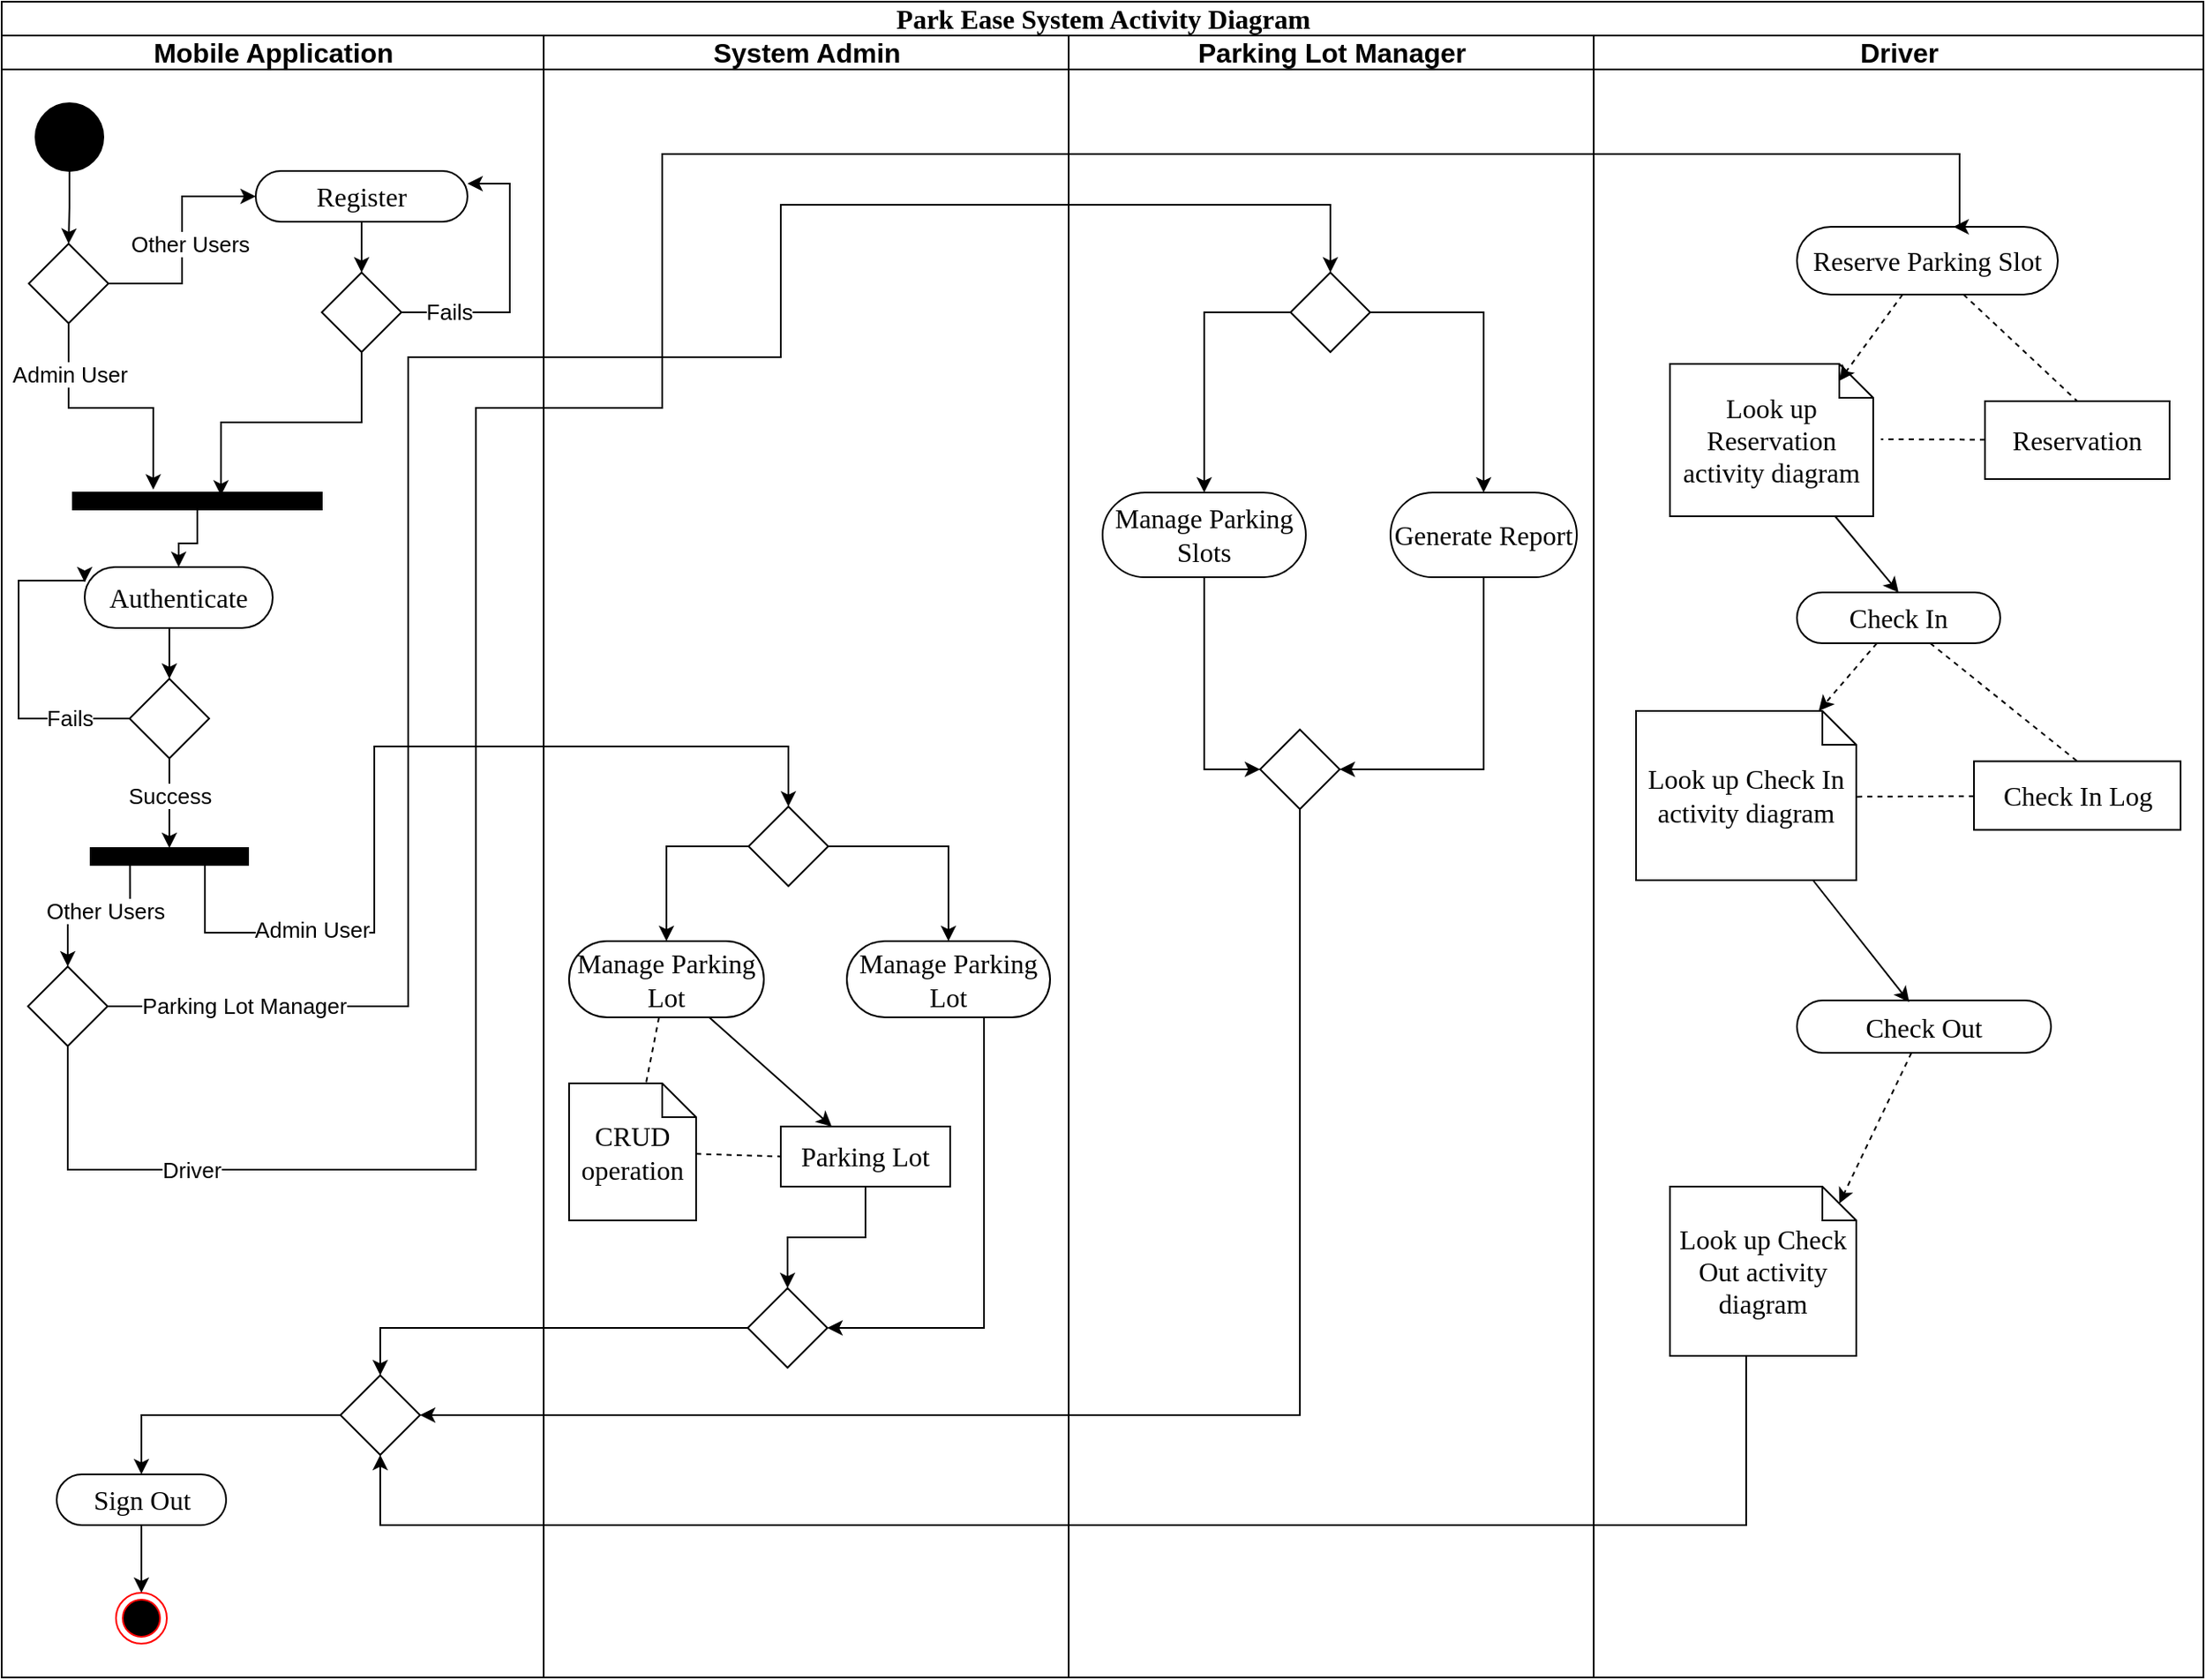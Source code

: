 <mxfile version="22.1.21" type="device" pages="5">
  <diagram name="System-Level-Activity-Diagram" id="0783ab3e-0a74-02c8-0abd-f7b4e66b4bec">
    <mxGraphModel dx="2049" dy="1243" grid="1" gridSize="10" guides="1" tooltips="1" connect="1" arrows="1" fold="1" page="1" pageScale="1" pageWidth="850" pageHeight="1100" background="none" math="0" shadow="0">
      <root>
        <mxCell id="0" />
        <mxCell id="1" parent="0" />
        <mxCell id="1c1d494c118603dd-1" value="Park Ease System Activity Diagram" style="swimlane;html=1;childLayout=stackLayout;startSize=20;rounded=0;shadow=0;comic=0;labelBackgroundColor=none;strokeWidth=1;fontFamily=Verdana;fontSize=16;align=center;" parent="1" vertex="1">
          <mxGeometry x="230" y="40" width="1300" height="990" as="geometry" />
        </mxCell>
        <mxCell id="1c1d494c118603dd-2" value="Mobile Application" style="swimlane;html=1;startSize=20;fontSize=16;" parent="1c1d494c118603dd-1" vertex="1">
          <mxGeometry y="20" width="320" height="970" as="geometry" />
        </mxCell>
        <mxCell id="hdEn_sop-01IbhTo0KrC-124" value="" style="edgeStyle=orthogonalEdgeStyle;rounded=0;orthogonalLoop=1;jettySize=auto;html=1;" parent="1c1d494c118603dd-2" source="hdEn_sop-01IbhTo0KrC-10" target="hdEn_sop-01IbhTo0KrC-21" edge="1">
          <mxGeometry relative="1" as="geometry" />
        </mxCell>
        <mxCell id="hdEn_sop-01IbhTo0KrC-10" value="" style="ellipse;whiteSpace=wrap;html=1;rounded=0;shadow=0;comic=0;labelBackgroundColor=none;strokeWidth=1;fillColor=#000000;fontFamily=Verdana;fontSize=12;align=center;" parent="1c1d494c118603dd-2" vertex="1">
          <mxGeometry x="20" y="40" width="40" height="40" as="geometry" />
        </mxCell>
        <mxCell id="hdEn_sop-01IbhTo0KrC-153" style="edgeStyle=orthogonalEdgeStyle;rounded=0;orthogonalLoop=1;jettySize=auto;html=1;entryX=0;entryY=0.5;entryDx=0;entryDy=0;" parent="1c1d494c118603dd-2" source="hdEn_sop-01IbhTo0KrC-21" target="hdEn_sop-01IbhTo0KrC-166" edge="1">
          <mxGeometry relative="1" as="geometry">
            <mxPoint x="143" y="146.5" as="targetPoint" />
          </mxGeometry>
        </mxCell>
        <mxCell id="hdEn_sop-01IbhTo0KrC-154" value="&lt;font style=&quot;font-size: 13px;&quot;&gt;Other Users&lt;/font&gt;" style="edgeLabel;html=1;align=center;verticalAlign=middle;resizable=0;points=[];" parent="hdEn_sop-01IbhTo0KrC-153" vertex="1" connectable="0">
          <mxGeometry x="-0.269" relative="1" as="geometry">
            <mxPoint x="4" y="-17" as="offset" />
          </mxGeometry>
        </mxCell>
        <mxCell id="hdEn_sop-01IbhTo0KrC-21" value="" style="rhombus;whiteSpace=wrap;html=1;" parent="1c1d494c118603dd-2" vertex="1">
          <mxGeometry x="16" y="123" width="47" height="47" as="geometry" />
        </mxCell>
        <mxCell id="hdEn_sop-01IbhTo0KrC-129" style="edgeStyle=orthogonalEdgeStyle;rounded=0;orthogonalLoop=1;jettySize=auto;html=1;entryX=0.5;entryY=0;entryDx=0;entryDy=0;" parent="1c1d494c118603dd-2" target="hdEn_sop-01IbhTo0KrC-128" edge="1">
          <mxGeometry relative="1" as="geometry">
            <mxPoint x="69" y="344" as="sourcePoint" />
          </mxGeometry>
        </mxCell>
        <mxCell id="hdEn_sop-01IbhTo0KrC-35" value="Authenticate" style="rounded=1;whiteSpace=wrap;html=1;shadow=0;comic=0;labelBackgroundColor=none;strokeWidth=1;fontFamily=Verdana;fontSize=16;align=center;arcSize=50;" parent="1c1d494c118603dd-2" vertex="1">
          <mxGeometry x="49" y="314" width="111" height="36" as="geometry" />
        </mxCell>
        <mxCell id="hdEn_sop-01IbhTo0KrC-183" style="edgeStyle=orthogonalEdgeStyle;rounded=0;orthogonalLoop=1;jettySize=auto;html=1;entryX=0;entryY=0.25;entryDx=0;entryDy=0;exitX=0;exitY=0.5;exitDx=0;exitDy=0;" parent="1c1d494c118603dd-2" source="hdEn_sop-01IbhTo0KrC-128" target="hdEn_sop-01IbhTo0KrC-35" edge="1">
          <mxGeometry relative="1" as="geometry">
            <Array as="points">
              <mxPoint x="10" y="404" />
              <mxPoint x="10" y="322" />
            </Array>
          </mxGeometry>
        </mxCell>
        <mxCell id="hdEn_sop-01IbhTo0KrC-194" value="&lt;font style=&quot;font-size: 13px;&quot;&gt;Fails&lt;/font&gt;" style="edgeLabel;html=1;align=center;verticalAlign=middle;resizable=0;points=[];" parent="hdEn_sop-01IbhTo0KrC-183" vertex="1" connectable="0">
          <mxGeometry x="-0.58" y="1" relative="1" as="geometry">
            <mxPoint x="4" y="-2" as="offset" />
          </mxGeometry>
        </mxCell>
        <mxCell id="hdEn_sop-01IbhTo0KrC-185" style="edgeStyle=orthogonalEdgeStyle;rounded=0;orthogonalLoop=1;jettySize=auto;html=1;entryX=0.5;entryY=0;entryDx=0;entryDy=0;" parent="1c1d494c118603dd-2" source="hdEn_sop-01IbhTo0KrC-128" target="hdEn_sop-01IbhTo0KrC-180" edge="1">
          <mxGeometry relative="1" as="geometry" />
        </mxCell>
        <mxCell id="hdEn_sop-01IbhTo0KrC-186" value="&lt;font style=&quot;font-size: 13px;&quot;&gt;Success&lt;/font&gt;" style="edgeLabel;html=1;align=center;verticalAlign=middle;resizable=0;points=[];" parent="hdEn_sop-01IbhTo0KrC-185" vertex="1" connectable="0">
          <mxGeometry x="-0.164" relative="1" as="geometry">
            <mxPoint as="offset" />
          </mxGeometry>
        </mxCell>
        <mxCell id="hdEn_sop-01IbhTo0KrC-128" value="" style="rhombus;whiteSpace=wrap;html=1;" parent="1c1d494c118603dd-2" vertex="1">
          <mxGeometry x="75.5" y="380" width="47" height="47" as="geometry" />
        </mxCell>
        <mxCell id="hdEn_sop-01IbhTo0KrC-168" value="" style="edgeStyle=orthogonalEdgeStyle;rounded=0;orthogonalLoop=1;jettySize=auto;html=1;" parent="1c1d494c118603dd-2" source="hdEn_sop-01IbhTo0KrC-166" target="hdEn_sop-01IbhTo0KrC-167" edge="1">
          <mxGeometry relative="1" as="geometry" />
        </mxCell>
        <mxCell id="hdEn_sop-01IbhTo0KrC-166" value="Register" style="rounded=1;whiteSpace=wrap;html=1;shadow=0;comic=0;labelBackgroundColor=none;strokeWidth=1;fontFamily=Verdana;fontSize=16;align=center;arcSize=50;" parent="1c1d494c118603dd-2" vertex="1">
          <mxGeometry x="150" y="80" width="125" height="30" as="geometry" />
        </mxCell>
        <mxCell id="hdEn_sop-01IbhTo0KrC-170" style="edgeStyle=orthogonalEdgeStyle;rounded=0;orthogonalLoop=1;jettySize=auto;html=1;entryX=1;entryY=0.25;entryDx=0;entryDy=0;exitX=1;exitY=0.5;exitDx=0;exitDy=0;" parent="1c1d494c118603dd-2" source="hdEn_sop-01IbhTo0KrC-167" target="hdEn_sop-01IbhTo0KrC-166" edge="1">
          <mxGeometry relative="1" as="geometry">
            <Array as="points">
              <mxPoint x="300" y="164" />
              <mxPoint x="300" y="88" />
            </Array>
          </mxGeometry>
        </mxCell>
        <mxCell id="hdEn_sop-01IbhTo0KrC-171" value="&lt;font style=&quot;font-size: 13px;&quot;&gt;Fails&lt;/font&gt;" style="edgeLabel;html=1;align=center;verticalAlign=middle;resizable=0;points=[];" parent="hdEn_sop-01IbhTo0KrC-170" vertex="1" connectable="0">
          <mxGeometry x="-0.679" y="-1" relative="1" as="geometry">
            <mxPoint x="1" y="-2" as="offset" />
          </mxGeometry>
        </mxCell>
        <mxCell id="hdEn_sop-01IbhTo0KrC-174" style="edgeStyle=orthogonalEdgeStyle;rounded=0;orthogonalLoop=1;jettySize=auto;html=1;entryX=0.595;entryY=0.176;entryDx=0;entryDy=0;entryPerimeter=0;" parent="1c1d494c118603dd-2" source="hdEn_sop-01IbhTo0KrC-167" target="hdEn_sop-01IbhTo0KrC-175" edge="1">
          <mxGeometry relative="1" as="geometry">
            <mxPoint x="212.5" y="270" as="targetPoint" />
          </mxGeometry>
        </mxCell>
        <mxCell id="hdEn_sop-01IbhTo0KrC-167" value="" style="rhombus;whiteSpace=wrap;html=1;" parent="1c1d494c118603dd-2" vertex="1">
          <mxGeometry x="189" y="140" width="47" height="47" as="geometry" />
        </mxCell>
        <mxCell id="hdEn_sop-01IbhTo0KrC-179" style="edgeStyle=orthogonalEdgeStyle;rounded=0;orthogonalLoop=1;jettySize=auto;html=1;" parent="1c1d494c118603dd-2" source="hdEn_sop-01IbhTo0KrC-175" target="hdEn_sop-01IbhTo0KrC-35" edge="1">
          <mxGeometry relative="1" as="geometry" />
        </mxCell>
        <mxCell id="hdEn_sop-01IbhTo0KrC-175" value="" style="whiteSpace=wrap;html=1;rounded=0;shadow=0;comic=0;labelBackgroundColor=none;strokeWidth=1;fillColor=#000000;fontFamily=Verdana;fontSize=12;align=center;rotation=0;" parent="1c1d494c118603dd-2" vertex="1">
          <mxGeometry x="42" y="270" width="147" height="10" as="geometry" />
        </mxCell>
        <mxCell id="hdEn_sop-01IbhTo0KrC-176" style="edgeStyle=orthogonalEdgeStyle;rounded=0;orthogonalLoop=1;jettySize=auto;html=1;entryX=0.323;entryY=-0.176;entryDx=0;entryDy=0;entryPerimeter=0;" parent="1c1d494c118603dd-2" source="hdEn_sop-01IbhTo0KrC-21" target="hdEn_sop-01IbhTo0KrC-175" edge="1">
          <mxGeometry relative="1" as="geometry" />
        </mxCell>
        <mxCell id="hdEn_sop-01IbhTo0KrC-177" value="&lt;font style=&quot;font-size: 13px;&quot;&gt;Admin User&lt;/font&gt;" style="edgeLabel;html=1;align=center;verticalAlign=middle;resizable=0;points=[];" parent="hdEn_sop-01IbhTo0KrC-176" vertex="1" connectable="0">
          <mxGeometry x="-0.605" relative="1" as="geometry">
            <mxPoint as="offset" />
          </mxGeometry>
        </mxCell>
        <mxCell id="hdEn_sop-01IbhTo0KrC-190" style="edgeStyle=orthogonalEdgeStyle;rounded=0;orthogonalLoop=1;jettySize=auto;html=1;entryX=0.5;entryY=0;entryDx=0;entryDy=0;exitX=0.25;exitY=1;exitDx=0;exitDy=0;" parent="1c1d494c118603dd-2" source="hdEn_sop-01IbhTo0KrC-180" target="hdEn_sop-01IbhTo0KrC-189" edge="1">
          <mxGeometry relative="1" as="geometry" />
        </mxCell>
        <mxCell id="hdEn_sop-01IbhTo0KrC-192" value="&lt;font style=&quot;font-size: 13px;&quot;&gt;Other Users&lt;/font&gt;" style="edgeLabel;html=1;align=center;verticalAlign=middle;resizable=0;points=[];" parent="hdEn_sop-01IbhTo0KrC-190" vertex="1" connectable="0">
          <mxGeometry x="-0.059" y="-3" relative="1" as="geometry">
            <mxPoint as="offset" />
          </mxGeometry>
        </mxCell>
        <mxCell id="hdEn_sop-01IbhTo0KrC-180" value="" style="whiteSpace=wrap;html=1;rounded=0;shadow=0;comic=0;labelBackgroundColor=none;strokeWidth=1;fillColor=#000000;fontFamily=Verdana;fontSize=12;align=center;rotation=0;" parent="1c1d494c118603dd-2" vertex="1">
          <mxGeometry x="52.5" y="480" width="93" height="10" as="geometry" />
        </mxCell>
        <mxCell id="hdEn_sop-01IbhTo0KrC-189" value="" style="rhombus;whiteSpace=wrap;html=1;" parent="1c1d494c118603dd-2" vertex="1">
          <mxGeometry x="15.5" y="550" width="47" height="47" as="geometry" />
        </mxCell>
        <mxCell id="hdEn_sop-01IbhTo0KrC-195" value="" style="ellipse;html=1;shape=endState;fillColor=#000000;strokeColor=#ff0000;" parent="1c1d494c118603dd-2" vertex="1">
          <mxGeometry x="67.5" y="920" width="30" height="30" as="geometry" />
        </mxCell>
        <mxCell id="hdEn_sop-01IbhTo0KrC-199" style="edgeStyle=orthogonalEdgeStyle;rounded=0;orthogonalLoop=1;jettySize=auto;html=1;entryX=0.5;entryY=0;entryDx=0;entryDy=0;" parent="1c1d494c118603dd-2" source="hdEn_sop-01IbhTo0KrC-196" target="hdEn_sop-01IbhTo0KrC-195" edge="1">
          <mxGeometry relative="1" as="geometry" />
        </mxCell>
        <mxCell id="hdEn_sop-01IbhTo0KrC-196" value="Sign Out" style="rounded=1;whiteSpace=wrap;html=1;shadow=0;comic=0;labelBackgroundColor=none;strokeWidth=1;fontFamily=Verdana;fontSize=16;align=center;arcSize=50;" parent="1c1d494c118603dd-2" vertex="1">
          <mxGeometry x="32.5" y="850" width="100" height="30" as="geometry" />
        </mxCell>
        <mxCell id="hdEn_sop-01IbhTo0KrC-205" style="edgeStyle=orthogonalEdgeStyle;rounded=0;orthogonalLoop=1;jettySize=auto;html=1;entryX=0.5;entryY=0;entryDx=0;entryDy=0;" parent="1c1d494c118603dd-2" source="hdEn_sop-01IbhTo0KrC-201" target="hdEn_sop-01IbhTo0KrC-196" edge="1">
          <mxGeometry relative="1" as="geometry" />
        </mxCell>
        <mxCell id="hdEn_sop-01IbhTo0KrC-201" value="" style="rhombus;whiteSpace=wrap;html=1;" parent="1c1d494c118603dd-2" vertex="1">
          <mxGeometry x="200" y="791.5" width="47" height="47" as="geometry" />
        </mxCell>
        <mxCell id="1c1d494c118603dd-3" value="System Admin" style="swimlane;html=1;startSize=20;fontSize=16;" parent="1c1d494c118603dd-1" vertex="1">
          <mxGeometry x="320" y="20" width="310" height="970" as="geometry" />
        </mxCell>
        <mxCell id="hdEn_sop-01IbhTo0KrC-54" style="rounded=0;orthogonalLoop=1;jettySize=auto;html=1;dashed=1;endArrow=none;endFill=0;" parent="1c1d494c118603dd-3" source="hdEn_sop-01IbhTo0KrC-15" target="hdEn_sop-01IbhTo0KrC-53" edge="1">
          <mxGeometry relative="1" as="geometry" />
        </mxCell>
        <mxCell id="hdEn_sop-01IbhTo0KrC-15" value="Manage Parking Lot" style="rounded=1;whiteSpace=wrap;html=1;shadow=0;comic=0;labelBackgroundColor=none;strokeWidth=1;fontFamily=Verdana;fontSize=16;align=center;arcSize=50;" parent="1c1d494c118603dd-3" vertex="1">
          <mxGeometry x="15" y="535" width="115" height="45" as="geometry" />
        </mxCell>
        <mxCell id="hdEn_sop-01IbhTo0KrC-53" value="CRUD operation" style="shape=note;whiteSpace=wrap;html=1;rounded=0;shadow=0;comic=0;labelBackgroundColor=none;strokeWidth=1;fontFamily=Verdana;fontSize=16;align=center;size=20;" parent="1c1d494c118603dd-3" vertex="1">
          <mxGeometry x="15" y="619" width="75" height="81" as="geometry" />
        </mxCell>
        <mxCell id="hdEn_sop-01IbhTo0KrC-136" style="rounded=0;orthogonalLoop=1;jettySize=auto;html=1;entryX=0.5;entryY=0;entryDx=0;entryDy=0;exitX=0;exitY=0.5;exitDx=0;exitDy=0;edgeStyle=orthogonalEdgeStyle;" parent="1c1d494c118603dd-3" source="hdEn_sop-01IbhTo0KrC-212" target="hdEn_sop-01IbhTo0KrC-15" edge="1">
          <mxGeometry relative="1" as="geometry">
            <mxPoint x="94.1" y="545" as="sourcePoint" />
            <Array as="points">
              <mxPoint x="73" y="479" />
            </Array>
          </mxGeometry>
        </mxCell>
        <mxCell id="hdEn_sop-01IbhTo0KrC-137" style="edgeStyle=orthogonalEdgeStyle;rounded=0;orthogonalLoop=1;jettySize=auto;html=1;exitX=1;exitY=0.5;exitDx=0;exitDy=0;entryX=0.5;entryY=0;entryDx=0;entryDy=0;" parent="1c1d494c118603dd-3" source="hdEn_sop-01IbhTo0KrC-212" target="hdEn_sop-01IbhTo0KrC-215" edge="1">
          <mxGeometry relative="1" as="geometry">
            <mxPoint x="240" y="645" as="targetPoint" />
            <mxPoint x="155" y="545" as="sourcePoint" />
          </mxGeometry>
        </mxCell>
        <mxCell id="hdEn_sop-01IbhTo0KrC-218" style="edgeStyle=orthogonalEdgeStyle;rounded=0;orthogonalLoop=1;jettySize=auto;html=1;entryX=0.5;entryY=0;entryDx=0;entryDy=0;" parent="1c1d494c118603dd-3" source="hdEn_sop-01IbhTo0KrC-51" target="hdEn_sop-01IbhTo0KrC-216" edge="1">
          <mxGeometry relative="1" as="geometry" />
        </mxCell>
        <mxCell id="hdEn_sop-01IbhTo0KrC-51" value="Parking Lot" style="rounded=0;whiteSpace=wrap;html=1;shadow=0;comic=0;labelBackgroundColor=none;strokeWidth=1;fontFamily=Verdana;fontSize=16;align=center;arcSize=50;" parent="1c1d494c118603dd-3" vertex="1">
          <mxGeometry x="140" y="644.5" width="100" height="35.5" as="geometry" />
        </mxCell>
        <mxCell id="hdEn_sop-01IbhTo0KrC-55" style="rounded=0;orthogonalLoop=1;jettySize=auto;html=1;entryX=0;entryY=0.5;entryDx=0;entryDy=0;dashed=1;endArrow=none;endFill=0;" parent="1c1d494c118603dd-3" source="hdEn_sop-01IbhTo0KrC-53" target="hdEn_sop-01IbhTo0KrC-51" edge="1">
          <mxGeometry relative="1" as="geometry" />
        </mxCell>
        <mxCell id="hdEn_sop-01IbhTo0KrC-52" value="" style="rounded=0;orthogonalLoop=1;jettySize=auto;html=1;" parent="1c1d494c118603dd-3" source="hdEn_sop-01IbhTo0KrC-15" target="hdEn_sop-01IbhTo0KrC-51" edge="1">
          <mxGeometry relative="1" as="geometry" />
        </mxCell>
        <mxCell id="hdEn_sop-01IbhTo0KrC-212" value="" style="rhombus;whiteSpace=wrap;html=1;" parent="1c1d494c118603dd-3" vertex="1">
          <mxGeometry x="121" y="455.5" width="47" height="47" as="geometry" />
        </mxCell>
        <mxCell id="hdEn_sop-01IbhTo0KrC-217" style="edgeStyle=orthogonalEdgeStyle;rounded=0;orthogonalLoop=1;jettySize=auto;html=1;entryX=1;entryY=0.5;entryDx=0;entryDy=0;" parent="1c1d494c118603dd-3" source="hdEn_sop-01IbhTo0KrC-215" target="hdEn_sop-01IbhTo0KrC-216" edge="1">
          <mxGeometry relative="1" as="geometry">
            <Array as="points">
              <mxPoint x="260" y="764" />
            </Array>
          </mxGeometry>
        </mxCell>
        <mxCell id="hdEn_sop-01IbhTo0KrC-215" value="Manage Parking Lot" style="rounded=1;whiteSpace=wrap;html=1;shadow=0;comic=0;labelBackgroundColor=none;strokeWidth=1;fontFamily=Verdana;fontSize=16;align=center;arcSize=50;" parent="1c1d494c118603dd-3" vertex="1">
          <mxGeometry x="179" y="535" width="120" height="45" as="geometry" />
        </mxCell>
        <mxCell id="hdEn_sop-01IbhTo0KrC-216" value="" style="rhombus;whiteSpace=wrap;html=1;" parent="1c1d494c118603dd-3" vertex="1">
          <mxGeometry x="120.5" y="740" width="47" height="47" as="geometry" />
        </mxCell>
        <mxCell id="1c1d494c118603dd-4" value="Parking Lot Manager" style="swimlane;html=1;startSize=20;fontSize=16;" parent="1c1d494c118603dd-1" vertex="1">
          <mxGeometry x="630" y="20" width="310" height="970" as="geometry" />
        </mxCell>
        <mxCell id="1c1d494c118603dd-27" style="edgeStyle=orthogonalEdgeStyle;rounded=0;html=1;labelBackgroundColor=none;startArrow=none;startFill=0;startSize=5;endArrow=classicThin;endFill=1;endSize=5;jettySize=auto;orthogonalLoop=1;strokeWidth=1;fontFamily=Verdana;fontSize=12" parent="1c1d494c118603dd-4" edge="1">
          <mxGeometry relative="1" as="geometry">
            <mxPoint x="100" y="110" as="targetPoint" />
          </mxGeometry>
        </mxCell>
        <mxCell id="hdEn_sop-01IbhTo0KrC-145" style="edgeStyle=orthogonalEdgeStyle;rounded=0;orthogonalLoop=1;jettySize=auto;html=1;entryX=0.5;entryY=0;entryDx=0;entryDy=0;exitX=0;exitY=0.5;exitDx=0;exitDy=0;fontSize=16;" parent="1c1d494c118603dd-4" source="hdEn_sop-01IbhTo0KrC-208" target="hdEn_sop-01IbhTo0KrC-144" edge="1">
          <mxGeometry relative="1" as="geometry">
            <mxPoint x="71" y="224.0" as="sourcePoint" />
            <Array as="points">
              <mxPoint x="80" y="164" />
            </Array>
          </mxGeometry>
        </mxCell>
        <mxCell id="hdEn_sop-01IbhTo0KrC-148" style="edgeStyle=orthogonalEdgeStyle;rounded=0;orthogonalLoop=1;jettySize=auto;html=1;entryX=0.5;entryY=0;entryDx=0;entryDy=0;exitX=1;exitY=0.5;exitDx=0;exitDy=0;fontSize=16;" parent="1c1d494c118603dd-4" source="hdEn_sop-01IbhTo0KrC-208" target="hdEn_sop-01IbhTo0KrC-146" edge="1">
          <mxGeometry relative="1" as="geometry">
            <mxPoint x="176.0" y="226" as="sourcePoint" />
          </mxGeometry>
        </mxCell>
        <mxCell id="hdEn_sop-01IbhTo0KrC-210" style="edgeStyle=orthogonalEdgeStyle;rounded=0;orthogonalLoop=1;jettySize=auto;html=1;entryX=0;entryY=0.5;entryDx=0;entryDy=0;exitX=0.5;exitY=1;exitDx=0;exitDy=0;fontSize=16;" parent="1c1d494c118603dd-4" source="hdEn_sop-01IbhTo0KrC-144" target="hdEn_sop-01IbhTo0KrC-209" edge="1">
          <mxGeometry relative="1" as="geometry" />
        </mxCell>
        <mxCell id="hdEn_sop-01IbhTo0KrC-144" value="Manage Parking Slots" style="rounded=1;whiteSpace=wrap;html=1;shadow=0;comic=0;labelBackgroundColor=none;strokeWidth=1;fontFamily=Verdana;fontSize=16;align=center;arcSize=50;" parent="1c1d494c118603dd-4" vertex="1">
          <mxGeometry x="20" y="270" width="120" height="50" as="geometry" />
        </mxCell>
        <mxCell id="hdEn_sop-01IbhTo0KrC-211" style="edgeStyle=orthogonalEdgeStyle;rounded=0;orthogonalLoop=1;jettySize=auto;html=1;entryX=1;entryY=0.5;entryDx=0;entryDy=0;exitX=0.5;exitY=1;exitDx=0;exitDy=0;fontSize=16;" parent="1c1d494c118603dd-4" source="hdEn_sop-01IbhTo0KrC-146" target="hdEn_sop-01IbhTo0KrC-209" edge="1">
          <mxGeometry relative="1" as="geometry" />
        </mxCell>
        <mxCell id="hdEn_sop-01IbhTo0KrC-146" value="Generate Report" style="rounded=1;whiteSpace=wrap;html=1;shadow=0;comic=0;labelBackgroundColor=none;strokeWidth=1;fontFamily=Verdana;fontSize=16;align=center;arcSize=50;" parent="1c1d494c118603dd-4" vertex="1">
          <mxGeometry x="190" y="270" width="110" height="50" as="geometry" />
        </mxCell>
        <mxCell id="hdEn_sop-01IbhTo0KrC-208" value="" style="rhombus;whiteSpace=wrap;html=1;fontSize=16;" parent="1c1d494c118603dd-4" vertex="1">
          <mxGeometry x="131" y="140" width="47" height="47" as="geometry" />
        </mxCell>
        <mxCell id="hdEn_sop-01IbhTo0KrC-209" value="" style="rhombus;whiteSpace=wrap;html=1;fontSize=16;" parent="1c1d494c118603dd-4" vertex="1">
          <mxGeometry x="113" y="410" width="47" height="47" as="geometry" />
        </mxCell>
        <mxCell id="XSa23yz3CB0TiozX-aeU-1" value="Driver" style="swimlane;html=1;startSize=20;fontSize=16;" parent="1c1d494c118603dd-1" vertex="1">
          <mxGeometry x="940" y="20" width="360" height="970" as="geometry" />
        </mxCell>
        <mxCell id="hdEn_sop-01IbhTo0KrC-121" style="rounded=0;orthogonalLoop=1;jettySize=auto;html=1;entryX=0.5;entryY=0;entryDx=0;entryDy=0;endArrow=none;endFill=0;dashed=1;fontSize=16;" parent="XSa23yz3CB0TiozX-aeU-1" source="hdEn_sop-01IbhTo0KrC-18" target="hdEn_sop-01IbhTo0KrC-119" edge="1">
          <mxGeometry relative="1" as="geometry" />
        </mxCell>
        <mxCell id="hdEn_sop-01IbhTo0KrC-18" value="Reserve Parking Slot" style="rounded=1;whiteSpace=wrap;html=1;shadow=0;comic=0;labelBackgroundColor=none;strokeWidth=1;fontFamily=Verdana;fontSize=16;align=center;arcSize=50;" parent="XSa23yz3CB0TiozX-aeU-1" vertex="1">
          <mxGeometry x="120" y="113" width="154" height="40" as="geometry" />
        </mxCell>
        <mxCell id="hdEn_sop-01IbhTo0KrC-64" style="rounded=0;orthogonalLoop=1;jettySize=auto;html=1;entryX=0.5;entryY=0;entryDx=0;entryDy=0;fontSize=16;" parent="XSa23yz3CB0TiozX-aeU-1" source="hdEn_sop-01IbhTo0KrC-61" target="hdEn_sop-01IbhTo0KrC-63" edge="1">
          <mxGeometry relative="1" as="geometry" />
        </mxCell>
        <mxCell id="hdEn_sop-01IbhTo0KrC-61" value="Look up Reservation activity diagram" style="shape=note;whiteSpace=wrap;html=1;rounded=0;shadow=0;comic=0;labelBackgroundColor=none;strokeWidth=1;fontFamily=Verdana;fontSize=16;align=center;size=20;" parent="XSa23yz3CB0TiozX-aeU-1" vertex="1">
          <mxGeometry x="45" y="194" width="120" height="90" as="geometry" />
        </mxCell>
        <mxCell id="hdEn_sop-01IbhTo0KrC-73" style="rounded=0;orthogonalLoop=1;jettySize=auto;html=1;entryX=0.5;entryY=0;entryDx=0;entryDy=0;dashed=1;endArrow=none;endFill=0;fontSize=16;" parent="XSa23yz3CB0TiozX-aeU-1" source="hdEn_sop-01IbhTo0KrC-63" target="hdEn_sop-01IbhTo0KrC-72" edge="1">
          <mxGeometry relative="1" as="geometry" />
        </mxCell>
        <mxCell id="hdEn_sop-01IbhTo0KrC-63" value="Check In" style="rounded=1;whiteSpace=wrap;html=1;shadow=0;comic=0;labelBackgroundColor=none;strokeWidth=1;fontFamily=Verdana;fontSize=16;align=center;arcSize=50;" parent="XSa23yz3CB0TiozX-aeU-1" vertex="1">
          <mxGeometry x="120" y="329" width="120" height="30" as="geometry" />
        </mxCell>
        <mxCell id="hdEn_sop-01IbhTo0KrC-65" value="Look up Check In activity diagram" style="shape=note;whiteSpace=wrap;html=1;rounded=0;shadow=0;comic=0;labelBackgroundColor=none;strokeWidth=1;fontFamily=Verdana;fontSize=16;align=center;size=20;" parent="XSa23yz3CB0TiozX-aeU-1" vertex="1">
          <mxGeometry x="25" y="399" width="130" height="100" as="geometry" />
        </mxCell>
        <mxCell id="hdEn_sop-01IbhTo0KrC-67" value="Check Out" style="rounded=1;whiteSpace=wrap;html=1;shadow=0;comic=0;labelBackgroundColor=none;strokeWidth=1;fontFamily=Verdana;fontSize=16;align=center;arcSize=50;" parent="XSa23yz3CB0TiozX-aeU-1" vertex="1">
          <mxGeometry x="120" y="570" width="150" height="31" as="geometry" />
        </mxCell>
        <mxCell id="hdEn_sop-01IbhTo0KrC-68" style="rounded=0;orthogonalLoop=1;jettySize=auto;html=1;dashed=1;fontSize=16;" parent="XSa23yz3CB0TiozX-aeU-1" source="hdEn_sop-01IbhTo0KrC-63" target="hdEn_sop-01IbhTo0KrC-65" edge="1">
          <mxGeometry relative="1" as="geometry" />
        </mxCell>
        <mxCell id="hdEn_sop-01IbhTo0KrC-69" style="rounded=0;orthogonalLoop=1;jettySize=auto;html=1;entryX=0;entryY=0;entryDx=100;entryDy=10;entryPerimeter=0;dashed=1;fontSize=16;" parent="XSa23yz3CB0TiozX-aeU-1" source="hdEn_sop-01IbhTo0KrC-18" target="hdEn_sop-01IbhTo0KrC-61" edge="1">
          <mxGeometry relative="1" as="geometry" />
        </mxCell>
        <mxCell id="hdEn_sop-01IbhTo0KrC-70" style="rounded=0;orthogonalLoop=1;jettySize=auto;html=1;entryX=0.442;entryY=0.033;entryDx=0;entryDy=0;entryPerimeter=0;fontSize=16;" parent="XSa23yz3CB0TiozX-aeU-1" source="hdEn_sop-01IbhTo0KrC-65" target="hdEn_sop-01IbhTo0KrC-67" edge="1">
          <mxGeometry relative="1" as="geometry" />
        </mxCell>
        <mxCell id="hdEn_sop-01IbhTo0KrC-72" value="Check In Log" style="rounded=0;whiteSpace=wrap;html=1;shadow=0;comic=0;labelBackgroundColor=none;strokeWidth=1;fontFamily=Verdana;fontSize=16;align=center;arcSize=50;" parent="XSa23yz3CB0TiozX-aeU-1" vertex="1">
          <mxGeometry x="224.5" y="428.75" width="122" height="40.5" as="geometry" />
        </mxCell>
        <mxCell id="hdEn_sop-01IbhTo0KrC-74" style="rounded=0;orthogonalLoop=1;jettySize=auto;html=1;entryX=0.991;entryY=0.507;entryDx=0;entryDy=0;entryPerimeter=0;dashed=1;endArrow=none;endFill=0;fontSize=16;" parent="XSa23yz3CB0TiozX-aeU-1" source="hdEn_sop-01IbhTo0KrC-72" target="hdEn_sop-01IbhTo0KrC-65" edge="1">
          <mxGeometry relative="1" as="geometry" />
        </mxCell>
        <mxCell id="hdEn_sop-01IbhTo0KrC-117" value="Look up Check Out activity diagram" style="shape=note;whiteSpace=wrap;html=1;rounded=0;shadow=0;comic=0;labelBackgroundColor=none;strokeWidth=1;fontFamily=Verdana;fontSize=16;align=center;size=20;" parent="XSa23yz3CB0TiozX-aeU-1" vertex="1">
          <mxGeometry x="45" y="680" width="110" height="100" as="geometry" />
        </mxCell>
        <mxCell id="hdEn_sop-01IbhTo0KrC-118" style="rounded=0;orthogonalLoop=1;jettySize=auto;html=1;entryX=0;entryY=0;entryDx=100;entryDy=10;entryPerimeter=0;dashed=1;fontSize=16;" parent="XSa23yz3CB0TiozX-aeU-1" source="hdEn_sop-01IbhTo0KrC-67" target="hdEn_sop-01IbhTo0KrC-117" edge="1">
          <mxGeometry relative="1" as="geometry" />
        </mxCell>
        <mxCell id="hdEn_sop-01IbhTo0KrC-119" value="Reservation" style="rounded=0;whiteSpace=wrap;html=1;shadow=0;comic=0;labelBackgroundColor=none;strokeWidth=1;fontFamily=Verdana;fontSize=16;align=center;arcSize=50;" parent="XSa23yz3CB0TiozX-aeU-1" vertex="1">
          <mxGeometry x="231" y="216" width="109" height="46" as="geometry" />
        </mxCell>
        <mxCell id="hdEn_sop-01IbhTo0KrC-122" style="rounded=0;orthogonalLoop=1;jettySize=auto;html=1;entryX=1.038;entryY=0.494;entryDx=0;entryDy=0;entryPerimeter=0;dashed=1;endArrow=none;endFill=0;fontSize=16;" parent="XSa23yz3CB0TiozX-aeU-1" source="hdEn_sop-01IbhTo0KrC-119" target="hdEn_sop-01IbhTo0KrC-61" edge="1">
          <mxGeometry relative="1" as="geometry" />
        </mxCell>
        <mxCell id="hdEn_sop-01IbhTo0KrC-157" style="edgeStyle=orthogonalEdgeStyle;rounded=0;orthogonalLoop=1;jettySize=auto;html=1;exitX=1;exitY=0.5;exitDx=0;exitDy=0;entryX=0.5;entryY=0;entryDx=0;entryDy=0;" parent="1c1d494c118603dd-1" source="hdEn_sop-01IbhTo0KrC-189" target="hdEn_sop-01IbhTo0KrC-208" edge="1">
          <mxGeometry relative="1" as="geometry">
            <mxPoint x="360" y="167" as="sourcePoint" />
            <mxPoint x="730" y="190" as="targetPoint" />
            <Array as="points">
              <mxPoint x="240" y="594" />
              <mxPoint x="240" y="210" />
              <mxPoint x="460" y="210" />
              <mxPoint x="460" y="120" />
              <mxPoint x="785" y="120" />
            </Array>
          </mxGeometry>
        </mxCell>
        <mxCell id="hdEn_sop-01IbhTo0KrC-160" value="&lt;font style=&quot;font-size: 13px;&quot;&gt;Parking Lot Manager&lt;/font&gt;" style="edgeLabel;html=1;align=center;verticalAlign=middle;resizable=0;points=[];" parent="hdEn_sop-01IbhTo0KrC-157" vertex="1" connectable="0">
          <mxGeometry x="-0.859" y="2" relative="1" as="geometry">
            <mxPoint x="-7" y="1" as="offset" />
          </mxGeometry>
        </mxCell>
        <mxCell id="hdEn_sop-01IbhTo0KrC-158" style="edgeStyle=orthogonalEdgeStyle;rounded=0;orthogonalLoop=1;jettySize=auto;html=1;entryX=0.6;entryY=0;entryDx=0;entryDy=0;exitX=0.5;exitY=1;exitDx=0;exitDy=0;entryPerimeter=0;" parent="1c1d494c118603dd-1" source="hdEn_sop-01IbhTo0KrC-189" target="hdEn_sop-01IbhTo0KrC-18" edge="1">
          <mxGeometry relative="1" as="geometry">
            <mxPoint x="167" y="90" as="sourcePoint" />
            <Array as="points">
              <mxPoint x="39" y="690" />
              <mxPoint x="280" y="690" />
              <mxPoint x="280" y="240" />
              <mxPoint x="390" y="240" />
              <mxPoint x="390" y="90" />
              <mxPoint x="1156" y="90" />
            </Array>
          </mxGeometry>
        </mxCell>
        <mxCell id="hdEn_sop-01IbhTo0KrC-159" value="&lt;font style=&quot;font-size: 13px;&quot;&gt;Driver&lt;/font&gt;" style="edgeLabel;html=1;align=center;verticalAlign=middle;resizable=0;points=[];" parent="hdEn_sop-01IbhTo0KrC-158" vertex="1" connectable="0">
          <mxGeometry x="-0.938" y="3" relative="1" as="geometry">
            <mxPoint x="70" y="16" as="offset" />
          </mxGeometry>
        </mxCell>
        <mxCell id="hdEn_sop-01IbhTo0KrC-188" style="edgeStyle=orthogonalEdgeStyle;rounded=0;orthogonalLoop=1;jettySize=auto;html=1;entryX=0.5;entryY=0;entryDx=0;entryDy=0;exitX=0.75;exitY=1;exitDx=0;exitDy=0;" parent="1c1d494c118603dd-1" source="hdEn_sop-01IbhTo0KrC-180" target="hdEn_sop-01IbhTo0KrC-212" edge="1">
          <mxGeometry relative="1" as="geometry">
            <mxPoint x="475" y="555" as="targetPoint" />
            <Array as="points">
              <mxPoint x="120" y="510" />
              <mxPoint x="120" y="550" />
              <mxPoint x="220" y="550" />
              <mxPoint x="220" y="440" />
              <mxPoint x="465" y="440" />
            </Array>
          </mxGeometry>
        </mxCell>
        <mxCell id="hdEn_sop-01IbhTo0KrC-191" value="&lt;font style=&quot;font-size: 13px;&quot;&gt;Admin User&lt;/font&gt;" style="edgeLabel;html=1;align=center;verticalAlign=middle;resizable=0;points=[];" parent="hdEn_sop-01IbhTo0KrC-188" vertex="1" connectable="0">
          <mxGeometry x="-0.718" relative="1" as="geometry">
            <mxPoint x="30" y="-2" as="offset" />
          </mxGeometry>
        </mxCell>
        <mxCell id="hdEn_sop-01IbhTo0KrC-203" style="edgeStyle=orthogonalEdgeStyle;rounded=0;orthogonalLoop=1;jettySize=auto;html=1;entryX=1;entryY=0.5;entryDx=0;entryDy=0;exitX=0.5;exitY=1;exitDx=0;exitDy=0;" parent="1c1d494c118603dd-1" source="hdEn_sop-01IbhTo0KrC-209" target="hdEn_sop-01IbhTo0KrC-201" edge="1">
          <mxGeometry relative="1" as="geometry">
            <mxPoint x="790" y="510" as="sourcePoint" />
            <Array as="points">
              <mxPoint x="767" y="835" />
            </Array>
          </mxGeometry>
        </mxCell>
        <mxCell id="hdEn_sop-01IbhTo0KrC-204" style="edgeStyle=orthogonalEdgeStyle;rounded=0;orthogonalLoop=1;jettySize=auto;html=1;entryX=0.5;entryY=1;entryDx=0;entryDy=0;" parent="1c1d494c118603dd-1" source="hdEn_sop-01IbhTo0KrC-117" target="hdEn_sop-01IbhTo0KrC-201" edge="1">
          <mxGeometry relative="1" as="geometry">
            <Array as="points">
              <mxPoint x="1030" y="900" />
              <mxPoint x="224" y="900" />
            </Array>
          </mxGeometry>
        </mxCell>
        <mxCell id="hdEn_sop-01IbhTo0KrC-219" style="edgeStyle=orthogonalEdgeStyle;rounded=0;orthogonalLoop=1;jettySize=auto;html=1;entryX=0.5;entryY=0;entryDx=0;entryDy=0;" parent="1c1d494c118603dd-1" source="hdEn_sop-01IbhTo0KrC-216" target="hdEn_sop-01IbhTo0KrC-201" edge="1">
          <mxGeometry relative="1" as="geometry" />
        </mxCell>
      </root>
    </mxGraphModel>
  </diagram>
  <diagram id="broC721Wi1BwFoPvXpqb" name="Reservation Activity Diagram">
    <mxGraphModel dx="1687" dy="1024" grid="1" gridSize="10" guides="1" tooltips="1" connect="1" arrows="1" fold="1" page="1" pageScale="1" pageWidth="1400" pageHeight="850" math="0" shadow="0">
      <root>
        <mxCell id="0" />
        <mxCell id="1" parent="0" />
        <mxCell id="EJryjW5xoQ4JVEAHy3Wa-1" value="Reservation Activity Diagram" style="swimlane;html=1;childLayout=stackLayout;startSize=20;rounded=0;shadow=0;comic=0;labelBackgroundColor=none;strokeWidth=1;fontFamily=Verdana;fontSize=16;align=center;" parent="1" vertex="1">
          <mxGeometry x="270" y="40" width="770" height="850" as="geometry" />
        </mxCell>
        <mxCell id="EJryjW5xoQ4JVEAHy3Wa-2" value="Driver" style="swimlane;html=1;startSize=20;fontSize=16;" parent="EJryjW5xoQ4JVEAHy3Wa-1" vertex="1">
          <mxGeometry y="20" width="370" height="830" as="geometry" />
        </mxCell>
        <mxCell id="NlVoWU5lFs30DvHXOAMO-11" value="" style="edgeStyle=orthogonalEdgeStyle;rounded=0;orthogonalLoop=1;jettySize=auto;html=1;" parent="EJryjW5xoQ4JVEAHy3Wa-2" source="EJryjW5xoQ4JVEAHy3Wa-4" target="NlVoWU5lFs30DvHXOAMO-9" edge="1">
          <mxGeometry relative="1" as="geometry" />
        </mxCell>
        <mxCell id="EJryjW5xoQ4JVEAHy3Wa-4" value="" style="ellipse;whiteSpace=wrap;html=1;rounded=0;shadow=0;comic=0;labelBackgroundColor=none;strokeWidth=1;fillColor=#000000;fontFamily=Verdana;fontSize=12;align=center;" parent="EJryjW5xoQ4JVEAHy3Wa-2" vertex="1">
          <mxGeometry x="20" y="30" width="40" height="40" as="geometry" />
        </mxCell>
        <mxCell id="EJryjW5xoQ4JVEAHy3Wa-16" value="Open Map Screen" style="rounded=1;whiteSpace=wrap;html=1;shadow=0;comic=0;labelBackgroundColor=none;strokeWidth=1;fontFamily=Verdana;fontSize=16;align=center;arcSize=50;" parent="EJryjW5xoQ4JVEAHy3Wa-2" vertex="1">
          <mxGeometry x="5" y="162" width="135" height="40" as="geometry" />
        </mxCell>
        <mxCell id="EJryjW5xoQ4JVEAHy3Wa-29" value="" style="ellipse;html=1;shape=endState;fillColor=#000000;strokeColor=#ff0000;" parent="EJryjW5xoQ4JVEAHy3Wa-2" vertex="1">
          <mxGeometry x="20" y="710" width="30" height="30" as="geometry" />
        </mxCell>
        <mxCell id="NlVoWU5lFs30DvHXOAMO-15" style="edgeStyle=orthogonalEdgeStyle;rounded=0;orthogonalLoop=1;jettySize=auto;html=1;" parent="EJryjW5xoQ4JVEAHy3Wa-2" source="NlVoWU5lFs30DvHXOAMO-9" target="NlVoWU5lFs30DvHXOAMO-14" edge="1">
          <mxGeometry relative="1" as="geometry" />
        </mxCell>
        <mxCell id="NlVoWU5lFs30DvHXOAMO-17" value="&lt;font style=&quot;font-size: 13px;&quot;&gt;Location Diabled&lt;/font&gt;" style="edgeLabel;html=1;align=center;verticalAlign=middle;resizable=0;points=[];" parent="NlVoWU5lFs30DvHXOAMO-15" vertex="1" connectable="0">
          <mxGeometry x="0.36" y="2" relative="1" as="geometry">
            <mxPoint x="20" y="-2" as="offset" />
          </mxGeometry>
        </mxCell>
        <mxCell id="bKU2ByUIx8T1dFcf_QMc-4" style="edgeStyle=orthogonalEdgeStyle;rounded=0;orthogonalLoop=1;jettySize=auto;html=1;entryX=1;entryY=0.5;entryDx=0;entryDy=0;" edge="1" parent="EJryjW5xoQ4JVEAHy3Wa-2" source="NlVoWU5lFs30DvHXOAMO-9" target="EJryjW5xoQ4JVEAHy3Wa-16">
          <mxGeometry relative="1" as="geometry">
            <Array as="points">
              <mxPoint x="287" y="182" />
            </Array>
          </mxGeometry>
        </mxCell>
        <mxCell id="bKU2ByUIx8T1dFcf_QMc-5" value="&lt;font style=&quot;font-size: 13px;&quot;&gt;Location Enabled&lt;/font&gt;" style="edgeLabel;html=1;align=center;verticalAlign=middle;resizable=0;points=[];" vertex="1" connectable="0" parent="bKU2ByUIx8T1dFcf_QMc-4">
          <mxGeometry x="0.386" y="1" relative="1" as="geometry">
            <mxPoint x="15" as="offset" />
          </mxGeometry>
        </mxCell>
        <mxCell id="NlVoWU5lFs30DvHXOAMO-9" value="" style="rhombus;whiteSpace=wrap;html=1;" parent="EJryjW5xoQ4JVEAHy3Wa-2" vertex="1">
          <mxGeometry x="263.5" y="102" width="47" height="47" as="geometry" />
        </mxCell>
        <mxCell id="NlVoWU5lFs30DvHXOAMO-16" style="edgeStyle=orthogonalEdgeStyle;rounded=0;orthogonalLoop=1;jettySize=auto;html=1;exitX=0.565;exitY=0.033;exitDx=0;exitDy=0;exitPerimeter=0;" parent="EJryjW5xoQ4JVEAHy3Wa-2" source="NlVoWU5lFs30DvHXOAMO-14" edge="1">
          <mxGeometry relative="1" as="geometry">
            <mxPoint x="290" y="70" as="targetPoint" />
            <Array as="points">
              <mxPoint x="87" y="70" />
            </Array>
          </mxGeometry>
        </mxCell>
        <mxCell id="NlVoWU5lFs30DvHXOAMO-14" value="Enable Location" style="rounded=1;whiteSpace=wrap;html=1;shadow=0;comic=0;labelBackgroundColor=none;strokeWidth=1;fontFamily=Verdana;fontSize=16;align=center;arcSize=50;" parent="EJryjW5xoQ4JVEAHy3Wa-2" vertex="1">
          <mxGeometry x="5" y="110" width="145" height="31" as="geometry" />
        </mxCell>
        <mxCell id="NlVoWU5lFs30DvHXOAMO-29" value="" style="edgeStyle=orthogonalEdgeStyle;rounded=0;orthogonalLoop=1;jettySize=auto;html=1;" parent="EJryjW5xoQ4JVEAHy3Wa-2" source="NlVoWU5lFs30DvHXOAMO-19" target="NlVoWU5lFs30DvHXOAMO-28" edge="1">
          <mxGeometry relative="1" as="geometry">
            <Array as="points">
              <mxPoint x="140" y="300" />
              <mxPoint x="140" y="300" />
            </Array>
          </mxGeometry>
        </mxCell>
        <mxCell id="NlVoWU5lFs30DvHXOAMO-19" value="Display Available Lots on map" style="rounded=1;whiteSpace=wrap;html=1;shadow=0;comic=0;labelBackgroundColor=none;strokeWidth=1;fontFamily=Verdana;fontSize=16;align=center;arcSize=50;" parent="EJryjW5xoQ4JVEAHy3Wa-2" vertex="1">
          <mxGeometry x="57.5" y="250" width="192.5" height="50" as="geometry" />
        </mxCell>
        <mxCell id="NlVoWU5lFs30DvHXOAMO-31" value="" style="edgeStyle=orthogonalEdgeStyle;rounded=0;orthogonalLoop=1;jettySize=auto;html=1;" parent="EJryjW5xoQ4JVEAHy3Wa-2" source="NlVoWU5lFs30DvHXOAMO-28" target="NlVoWU5lFs30DvHXOAMO-30" edge="1">
          <mxGeometry relative="1" as="geometry" />
        </mxCell>
        <mxCell id="NlVoWU5lFs30DvHXOAMO-28" value="Select Parking Lot" style="rounded=1;whiteSpace=wrap;html=1;shadow=0;comic=0;labelBackgroundColor=none;strokeWidth=1;fontFamily=Verdana;fontSize=16;align=center;arcSize=50;" parent="EJryjW5xoQ4JVEAHy3Wa-2" vertex="1">
          <mxGeometry x="57.5" y="325" width="162.5" height="40" as="geometry" />
        </mxCell>
        <mxCell id="NlVoWU5lFs30DvHXOAMO-34" value="" style="rounded=0;orthogonalLoop=1;jettySize=auto;html=1;" parent="EJryjW5xoQ4JVEAHy3Wa-2" source="NlVoWU5lFs30DvHXOAMO-30" target="NlVoWU5lFs30DvHXOAMO-33" edge="1">
          <mxGeometry relative="1" as="geometry" />
        </mxCell>
        <mxCell id="NlVoWU5lFs30DvHXOAMO-30" value="Enter RSVP details" style="rounded=1;whiteSpace=wrap;html=1;shadow=0;comic=0;labelBackgroundColor=none;strokeWidth=1;fontFamily=Verdana;fontSize=16;align=center;arcSize=50;" parent="EJryjW5xoQ4JVEAHy3Wa-2" vertex="1">
          <mxGeometry x="60" y="386" width="160" height="34" as="geometry" />
        </mxCell>
        <mxCell id="NlVoWU5lFs30DvHXOAMO-33" value="Submit RSVP" style="rounded=1;whiteSpace=wrap;html=1;shadow=0;comic=0;labelBackgroundColor=none;strokeWidth=1;fontFamily=Verdana;fontSize=16;align=center;arcSize=50;" parent="EJryjW5xoQ4JVEAHy3Wa-2" vertex="1">
          <mxGeometry x="67.5" y="453" width="142.5" height="37" as="geometry" />
        </mxCell>
        <mxCell id="NlVoWU5lFs30DvHXOAMO-45" value="" style="edgeStyle=orthogonalEdgeStyle;rounded=0;orthogonalLoop=1;jettySize=auto;html=1;" parent="EJryjW5xoQ4JVEAHy3Wa-2" source="NlVoWU5lFs30DvHXOAMO-38" target="NlVoWU5lFs30DvHXOAMO-43" edge="1">
          <mxGeometry relative="1" as="geometry" />
        </mxCell>
        <mxCell id="NlVoWU5lFs30DvHXOAMO-38" value="Notify User of status" style="rounded=1;whiteSpace=wrap;html=1;shadow=0;comic=0;labelBackgroundColor=none;strokeWidth=1;fontFamily=Verdana;fontSize=16;align=center;arcSize=50;" parent="EJryjW5xoQ4JVEAHy3Wa-2" vertex="1">
          <mxGeometry x="60" y="505" width="150" height="45" as="geometry" />
        </mxCell>
        <mxCell id="NlVoWU5lFs30DvHXOAMO-48" style="edgeStyle=orthogonalEdgeStyle;rounded=0;orthogonalLoop=1;jettySize=auto;html=1;exitX=0;exitY=0.5;exitDx=0;exitDy=0;" parent="EJryjW5xoQ4JVEAHy3Wa-2" source="NlVoWU5lFs30DvHXOAMO-43" edge="1">
          <mxGeometry relative="1" as="geometry">
            <mxPoint x="109" y="574.5" as="sourcePoint" />
            <Array as="points">
              <mxPoint x="30" y="614" />
              <mxPoint x="30" y="403" />
            </Array>
            <mxPoint x="60" y="403" as="targetPoint" />
          </mxGeometry>
        </mxCell>
        <mxCell id="NlVoWU5lFs30DvHXOAMO-49" value="&lt;font style=&quot;font-size: 13px;&quot;&gt;Failure&lt;/font&gt;" style="edgeLabel;html=1;align=center;verticalAlign=middle;resizable=0;points=[];" parent="NlVoWU5lFs30DvHXOAMO-48" vertex="1" connectable="0">
          <mxGeometry x="-0.639" y="2" relative="1" as="geometry">
            <mxPoint x="10" y="-3" as="offset" />
          </mxGeometry>
        </mxCell>
        <mxCell id="NlVoWU5lFs30DvHXOAMO-43" value="" style="rhombus;whiteSpace=wrap;html=1;" parent="EJryjW5xoQ4JVEAHy3Wa-2" vertex="1">
          <mxGeometry x="111.5" y="590" width="47" height="47" as="geometry" />
        </mxCell>
        <mxCell id="YlXK3qm7UFQLm0PrbSQl-22" value="" style="edgeStyle=orthogonalEdgeStyle;rounded=0;orthogonalLoop=1;jettySize=auto;html=1;entryX=0.25;entryY=0;entryDx=0;entryDy=0;" parent="EJryjW5xoQ4JVEAHy3Wa-2" source="YlXK3qm7UFQLm0PrbSQl-5" target="YlXK3qm7UFQLm0PrbSQl-19" edge="1">
          <mxGeometry relative="1" as="geometry" />
        </mxCell>
        <mxCell id="YlXK3qm7UFQLm0PrbSQl-5" value="Display Counter" style="rounded=1;whiteSpace=wrap;html=1;shadow=0;comic=0;labelBackgroundColor=none;strokeWidth=1;fontFamily=Verdana;fontSize=16;align=center;arcSize=50;" parent="EJryjW5xoQ4JVEAHy3Wa-2" vertex="1">
          <mxGeometry x="161.5" y="683" width="148.5" height="37" as="geometry" />
        </mxCell>
        <mxCell id="YlXK3qm7UFQLm0PrbSQl-21" value="" style="edgeStyle=orthogonalEdgeStyle;rounded=0;orthogonalLoop=1;jettySize=auto;html=1;entryX=0.837;entryY=0;entryDx=0;entryDy=0;entryPerimeter=0;" parent="EJryjW5xoQ4JVEAHy3Wa-2" source="YlXK3qm7UFQLm0PrbSQl-17" target="YlXK3qm7UFQLm0PrbSQl-19" edge="1">
          <mxGeometry relative="1" as="geometry" />
        </mxCell>
        <mxCell id="YlXK3qm7UFQLm0PrbSQl-17" value="Notify User" style="rounded=1;whiteSpace=wrap;html=1;shadow=0;comic=0;labelBackgroundColor=none;strokeWidth=1;fontFamily=Verdana;fontSize=16;align=center;arcSize=50;" parent="EJryjW5xoQ4JVEAHy3Wa-2" vertex="1">
          <mxGeometry x="161.5" y="740" width="148.5" height="31" as="geometry" />
        </mxCell>
        <mxCell id="YlXK3qm7UFQLm0PrbSQl-25" value="" style="edgeStyle=orthogonalEdgeStyle;rounded=0;orthogonalLoop=1;jettySize=auto;html=1;" parent="EJryjW5xoQ4JVEAHy3Wa-2" source="YlXK3qm7UFQLm0PrbSQl-19" target="EJryjW5xoQ4JVEAHy3Wa-29" edge="1">
          <mxGeometry relative="1" as="geometry" />
        </mxCell>
        <mxCell id="YlXK3qm7UFQLm0PrbSQl-19" value="" style="whiteSpace=wrap;html=1;rounded=0;shadow=0;comic=0;labelBackgroundColor=none;strokeWidth=1;fillColor=#000000;fontFamily=Verdana;fontSize=12;align=center;rotation=90;" parent="EJryjW5xoQ4JVEAHy3Wa-2" vertex="1">
          <mxGeometry x="64" y="720" width="92" height="10" as="geometry" />
        </mxCell>
        <mxCell id="EJryjW5xoQ4JVEAHy3Wa-78" style="edgeStyle=orthogonalEdgeStyle;rounded=0;orthogonalLoop=1;jettySize=auto;html=1;entryX=0.5;entryY=0;entryDx=0;entryDy=0;exitX=0.5;exitY=1;exitDx=0;exitDy=0;" parent="EJryjW5xoQ4JVEAHy3Wa-1" edge="1">
          <mxGeometry relative="1" as="geometry">
            <mxPoint x="56" y="617" as="sourcePoint" />
            <Array as="points">
              <mxPoint x="56" y="690" />
              <mxPoint x="280" y="690" />
              <mxPoint x="280" y="240" />
              <mxPoint x="390" y="240" />
              <mxPoint x="390" y="90" />
              <mxPoint x="1030" y="90" />
            </Array>
          </mxGeometry>
        </mxCell>
        <mxCell id="NlVoWU5lFs30DvHXOAMO-18" style="edgeStyle=orthogonalEdgeStyle;rounded=0;orthogonalLoop=1;jettySize=auto;html=1;entryX=0.5;entryY=0;entryDx=0;entryDy=0;exitX=0.5;exitY=1;exitDx=0;exitDy=0;" parent="EJryjW5xoQ4JVEAHy3Wa-1" source="EJryjW5xoQ4JVEAHy3Wa-16" target="NlVoWU5lFs30DvHXOAMO-3" edge="1">
          <mxGeometry relative="1" as="geometry">
            <Array as="points">
              <mxPoint x="68" y="240" />
              <mxPoint x="320" y="240" />
              <mxPoint x="320" y="68" />
              <mxPoint x="531" y="68" />
            </Array>
          </mxGeometry>
        </mxCell>
        <mxCell id="NlVoWU5lFs30DvHXOAMO-20" style="edgeStyle=orthogonalEdgeStyle;rounded=0;orthogonalLoop=1;jettySize=auto;html=1;entryX=1;entryY=0.5;entryDx=0;entryDy=0;exitX=0;exitY=0.5;exitDx=0;exitDy=0;" parent="EJryjW5xoQ4JVEAHy3Wa-1" source="NlVoWU5lFs30DvHXOAMO-7" target="NlVoWU5lFs30DvHXOAMO-19" edge="1">
          <mxGeometry relative="1" as="geometry">
            <Array as="points">
              <mxPoint x="350" y="213" />
              <mxPoint x="350" y="295" />
            </Array>
          </mxGeometry>
        </mxCell>
        <mxCell id="NlVoWU5lFs30DvHXOAMO-26" value="&lt;font style=&quot;font-size: 13px;&quot;&gt;Found&lt;/font&gt;" style="edgeLabel;html=1;align=center;verticalAlign=middle;resizable=0;points=[];" parent="NlVoWU5lFs30DvHXOAMO-20" vertex="1" connectable="0">
          <mxGeometry x="-0.398" y="-1" relative="1" as="geometry">
            <mxPoint x="25" y="1" as="offset" />
          </mxGeometry>
        </mxCell>
        <mxCell id="NlVoWU5lFs30DvHXOAMO-40" style="edgeStyle=orthogonalEdgeStyle;rounded=0;orthogonalLoop=1;jettySize=auto;html=1;exitX=0.328;exitY=1.033;exitDx=0;exitDy=0;exitPerimeter=0;entryX=1;entryY=0.5;entryDx=0;entryDy=0;" parent="EJryjW5xoQ4JVEAHy3Wa-1" source="NlVoWU5lFs30DvHXOAMO-35" target="NlVoWU5lFs30DvHXOAMO-38" edge="1">
          <mxGeometry relative="1" as="geometry">
            <mxPoint x="195" y="500" as="targetPoint" />
            <Array as="points">
              <mxPoint x="522" y="399" />
              <mxPoint x="290" y="399" />
              <mxPoint x="290" y="547" />
            </Array>
          </mxGeometry>
        </mxCell>
        <mxCell id="YlXK3qm7UFQLm0PrbSQl-2" style="edgeStyle=orthogonalEdgeStyle;rounded=0;orthogonalLoop=1;jettySize=auto;html=1;entryX=0;entryY=0.5;entryDx=0;entryDy=0;exitX=1;exitY=0.5;exitDx=0;exitDy=0;" parent="EJryjW5xoQ4JVEAHy3Wa-1" source="NlVoWU5lFs30DvHXOAMO-43" target="YlXK3qm7UFQLm0PrbSQl-1" edge="1">
          <mxGeometry relative="1" as="geometry">
            <mxPoint x="156" y="584.5" as="sourcePoint" />
            <mxPoint x="531.5" y="442" as="targetPoint" />
            <Array as="points">
              <mxPoint x="340" y="634" />
              <mxPoint x="340" y="449" />
            </Array>
          </mxGeometry>
        </mxCell>
        <mxCell id="YlXK3qm7UFQLm0PrbSQl-24" value="&lt;font style=&quot;font-size: 13px;&quot;&gt;Success&lt;/font&gt;" style="edgeLabel;html=1;align=center;verticalAlign=middle;resizable=0;points=[];" parent="YlXK3qm7UFQLm0PrbSQl-2" vertex="1" connectable="0">
          <mxGeometry x="-0.778" y="-2" relative="1" as="geometry">
            <mxPoint x="5" y="-2" as="offset" />
          </mxGeometry>
        </mxCell>
        <mxCell id="YlXK3qm7UFQLm0PrbSQl-18" style="edgeStyle=orthogonalEdgeStyle;rounded=0;orthogonalLoop=1;jettySize=auto;html=1;" parent="EJryjW5xoQ4JVEAHy3Wa-1" source="YlXK3qm7UFQLm0PrbSQl-12" target="YlXK3qm7UFQLm0PrbSQl-17" edge="1">
          <mxGeometry relative="1" as="geometry" />
        </mxCell>
        <mxCell id="EJryjW5xoQ4JVEAHy3Wa-34" value="Mobile App" style="swimlane;html=1;startSize=20;fontSize=16;" parent="EJryjW5xoQ4JVEAHy3Wa-1" vertex="1">
          <mxGeometry x="370" y="20" width="400" height="830" as="geometry" />
        </mxCell>
        <mxCell id="NlVoWU5lFs30DvHXOAMO-24" style="rounded=0;orthogonalLoop=1;jettySize=auto;html=1;entryX=0;entryY=0.25;entryDx=0;entryDy=0;startArrow=none;startFill=0;endArrow=none;endFill=0;dashed=1;" parent="EJryjW5xoQ4JVEAHy3Wa-34" source="NlVoWU5lFs30DvHXOAMO-3" target="NlVoWU5lFs30DvHXOAMO-5" edge="1">
          <mxGeometry relative="1" as="geometry" />
        </mxCell>
        <mxCell id="NlVoWU5lFs30DvHXOAMO-51" value="" style="edgeStyle=orthogonalEdgeStyle;rounded=0;orthogonalLoop=1;jettySize=auto;html=1;" parent="EJryjW5xoQ4JVEAHy3Wa-34" source="NlVoWU5lFs30DvHXOAMO-3" target="NlVoWU5lFs30DvHXOAMO-7" edge="1">
          <mxGeometry relative="1" as="geometry" />
        </mxCell>
        <mxCell id="NlVoWU5lFs30DvHXOAMO-3" value="Search Available Parking Lot" style="rounded=1;whiteSpace=wrap;html=1;shadow=0;comic=0;labelBackgroundColor=none;strokeWidth=1;fontFamily=Verdana;fontSize=16;align=center;arcSize=50;" parent="EJryjW5xoQ4JVEAHy3Wa-34" vertex="1">
          <mxGeometry x="98.5" y="70" width="161.5" height="50" as="geometry" />
        </mxCell>
        <mxCell id="NlVoWU5lFs30DvHXOAMO-5" value="Lot Occupancy" style="rounded=0;whiteSpace=wrap;html=1;shadow=0;comic=0;labelBackgroundColor=none;strokeWidth=1;fontFamily=Verdana;fontSize=16;align=center;arcSize=50;" parent="EJryjW5xoQ4JVEAHy3Wa-34" vertex="1">
          <mxGeometry x="10" y="130" width="111" height="40" as="geometry" />
        </mxCell>
        <mxCell id="NlVoWU5lFs30DvHXOAMO-23" value="" style="edgeStyle=orthogonalEdgeStyle;rounded=0;orthogonalLoop=1;jettySize=auto;html=1;" parent="EJryjW5xoQ4JVEAHy3Wa-34" source="NlVoWU5lFs30DvHXOAMO-7" target="NlVoWU5lFs30DvHXOAMO-21" edge="1">
          <mxGeometry relative="1" as="geometry" />
        </mxCell>
        <mxCell id="NlVoWU5lFs30DvHXOAMO-27" value="&lt;font style=&quot;font-size: 13px;&quot;&gt;Further Search&lt;/font&gt;" style="edgeLabel;html=1;align=center;verticalAlign=middle;resizable=0;points=[];" parent="NlVoWU5lFs30DvHXOAMO-23" vertex="1" connectable="0">
          <mxGeometry x="-0.349" y="-1" relative="1" as="geometry">
            <mxPoint x="1" as="offset" />
          </mxGeometry>
        </mxCell>
        <mxCell id="NlVoWU5lFs30DvHXOAMO-7" value="" style="rhombus;whiteSpace=wrap;html=1;" parent="EJryjW5xoQ4JVEAHy3Wa-34" vertex="1">
          <mxGeometry x="155.75" y="170" width="47" height="47" as="geometry" />
        </mxCell>
        <mxCell id="NlVoWU5lFs30DvHXOAMO-25" style="edgeStyle=orthogonalEdgeStyle;rounded=0;orthogonalLoop=1;jettySize=auto;html=1;entryX=1;entryY=0.5;entryDx=0;entryDy=0;exitX=1;exitY=0.5;exitDx=0;exitDy=0;" parent="EJryjW5xoQ4JVEAHy3Wa-34" source="NlVoWU5lFs30DvHXOAMO-21" target="NlVoWU5lFs30DvHXOAMO-3" edge="1">
          <mxGeometry relative="1" as="geometry">
            <Array as="points">
              <mxPoint x="320" y="270" />
              <mxPoint x="320" y="95" />
            </Array>
          </mxGeometry>
        </mxCell>
        <mxCell id="NlVoWU5lFs30DvHXOAMO-21" value="Enter destination" style="rounded=1;whiteSpace=wrap;html=1;shadow=0;comic=0;labelBackgroundColor=none;strokeWidth=1;fontFamily=Verdana;fontSize=16;align=center;arcSize=50;" parent="EJryjW5xoQ4JVEAHy3Wa-34" vertex="1">
          <mxGeometry x="104.25" y="255" width="150" height="45" as="geometry" />
        </mxCell>
        <mxCell id="NlVoWU5lFs30DvHXOAMO-37" style="rounded=0;orthogonalLoop=1;jettySize=auto;html=1;entryX=0.5;entryY=0;entryDx=0;entryDy=0;dashed=1;endArrow=none;endFill=0;" parent="EJryjW5xoQ4JVEAHy3Wa-34" source="NlVoWU5lFs30DvHXOAMO-35" target="NlVoWU5lFs30DvHXOAMO-36" edge="1">
          <mxGeometry relative="1" as="geometry" />
        </mxCell>
        <mxCell id="NlVoWU5lFs30DvHXOAMO-35" value="Create RSVP collection" style="rounded=1;whiteSpace=wrap;html=1;shadow=0;comic=0;labelBackgroundColor=none;strokeWidth=1;fontFamily=Verdana;fontSize=16;align=center;arcSize=50;" parent="EJryjW5xoQ4JVEAHy3Wa-34" vertex="1">
          <mxGeometry x="106.5" y="312" width="139" height="48" as="geometry" />
        </mxCell>
        <mxCell id="NlVoWU5lFs30DvHXOAMO-36" value="Reservation" style="rounded=0;whiteSpace=wrap;html=1;shadow=0;comic=0;labelBackgroundColor=none;strokeWidth=1;fontFamily=Verdana;fontSize=16;align=center;arcSize=50;" parent="EJryjW5xoQ4JVEAHy3Wa-34" vertex="1">
          <mxGeometry x="260" y="400" width="115" height="30" as="geometry" />
        </mxCell>
        <mxCell id="YlXK3qm7UFQLm0PrbSQl-1" value="Start Countdoown" style="rounded=1;whiteSpace=wrap;html=1;shadow=0;comic=0;labelBackgroundColor=none;strokeWidth=1;fontFamily=Verdana;fontSize=16;align=center;arcSize=50;" parent="EJryjW5xoQ4JVEAHy3Wa-34" vertex="1">
          <mxGeometry x="80" y="404" width="144" height="49" as="geometry" />
        </mxCell>
        <mxCell id="YlXK3qm7UFQLm0PrbSQl-3" value="10 minutes for driver to checkin otherwise rsvp cancels" style="shape=note;whiteSpace=wrap;html=1;rounded=0;shadow=0;comic=0;labelBackgroundColor=none;strokeWidth=1;fontFamily=Verdana;fontSize=16;align=center;size=20;" parent="EJryjW5xoQ4JVEAHy3Wa-34" vertex="1">
          <mxGeometry x="201" y="485" width="189" height="85" as="geometry" />
        </mxCell>
        <mxCell id="YlXK3qm7UFQLm0PrbSQl-4" style="rounded=0;orthogonalLoop=1;jettySize=auto;html=1;entryX=0;entryY=0;entryDx=47.5;entryDy=0;entryPerimeter=0;endArrow=none;endFill=0;dashed=1;" parent="EJryjW5xoQ4JVEAHy3Wa-34" source="YlXK3qm7UFQLm0PrbSQl-1" target="YlXK3qm7UFQLm0PrbSQl-3" edge="1">
          <mxGeometry relative="1" as="geometry" />
        </mxCell>
        <mxCell id="YlXK3qm7UFQLm0PrbSQl-11" style="edgeStyle=orthogonalEdgeStyle;rounded=0;orthogonalLoop=1;jettySize=auto;html=1;entryX=0.5;entryY=0;entryDx=0;entryDy=0;exitX=0.75;exitY=1;exitDx=0;exitDy=0;" parent="EJryjW5xoQ4JVEAHy3Wa-34" source="YlXK3qm7UFQLm0PrbSQl-7" target="YlXK3qm7UFQLm0PrbSQl-10" edge="1">
          <mxGeometry relative="1" as="geometry" />
        </mxCell>
        <mxCell id="YlXK3qm7UFQLm0PrbSQl-7" value="" style="whiteSpace=wrap;html=1;rounded=0;shadow=0;comic=0;labelBackgroundColor=none;strokeWidth=1;fillColor=#000000;fontFamily=Verdana;fontSize=12;align=center;rotation=0;" parent="EJryjW5xoQ4JVEAHy3Wa-34" vertex="1">
          <mxGeometry x="98.5" y="590" width="147" height="10" as="geometry" />
        </mxCell>
        <mxCell id="YlXK3qm7UFQLm0PrbSQl-9" style="edgeStyle=orthogonalEdgeStyle;rounded=0;orthogonalLoop=1;jettySize=auto;html=1;" parent="EJryjW5xoQ4JVEAHy3Wa-34" source="YlXK3qm7UFQLm0PrbSQl-1" target="YlXK3qm7UFQLm0PrbSQl-7" edge="1">
          <mxGeometry relative="1" as="geometry">
            <Array as="points">
              <mxPoint x="152" y="559" />
              <mxPoint x="152" y="559" />
            </Array>
          </mxGeometry>
        </mxCell>
        <mxCell id="YlXK3qm7UFQLm0PrbSQl-13" value="" style="edgeStyle=orthogonalEdgeStyle;rounded=0;orthogonalLoop=1;jettySize=auto;html=1;" parent="EJryjW5xoQ4JVEAHy3Wa-34" source="YlXK3qm7UFQLm0PrbSQl-10" target="YlXK3qm7UFQLm0PrbSQl-12" edge="1">
          <mxGeometry relative="1" as="geometry" />
        </mxCell>
        <mxCell id="YlXK3qm7UFQLm0PrbSQl-14" value="&lt;font style=&quot;font-size: 13px;&quot;&gt;Counter Ends&lt;/font&gt;" style="edgeLabel;html=1;align=center;verticalAlign=middle;resizable=0;points=[];" parent="YlXK3qm7UFQLm0PrbSQl-13" vertex="1" connectable="0">
          <mxGeometry x="0.035" y="-1" relative="1" as="geometry">
            <mxPoint y="-8" as="offset" />
          </mxGeometry>
        </mxCell>
        <mxCell id="YlXK3qm7UFQLm0PrbSQl-15" style="edgeStyle=orthogonalEdgeStyle;rounded=0;orthogonalLoop=1;jettySize=auto;html=1;entryX=1;entryY=0.75;entryDx=0;entryDy=0;exitX=1;exitY=0.5;exitDx=0;exitDy=0;" parent="EJryjW5xoQ4JVEAHy3Wa-34" source="YlXK3qm7UFQLm0PrbSQl-10" target="YlXK3qm7UFQLm0PrbSQl-7" edge="1">
          <mxGeometry relative="1" as="geometry">
            <mxPoint x="301" y="628.5" as="targetPoint" />
            <Array as="points">
              <mxPoint x="320" y="699" />
              <mxPoint x="320" y="598" />
              <mxPoint x="260" y="598" />
            </Array>
          </mxGeometry>
        </mxCell>
        <mxCell id="YlXK3qm7UFQLm0PrbSQl-16" value="&lt;font style=&quot;font-size: 13px;&quot;&gt;Continues&lt;/font&gt;" style="edgeLabel;html=1;align=center;verticalAlign=middle;resizable=0;points=[];" parent="YlXK3qm7UFQLm0PrbSQl-15" vertex="1" connectable="0">
          <mxGeometry x="-0.735" y="4" relative="1" as="geometry">
            <mxPoint x="9" y="3" as="offset" />
          </mxGeometry>
        </mxCell>
        <mxCell id="YlXK3qm7UFQLm0PrbSQl-10" value="" style="rhombus;whiteSpace=wrap;html=1;" parent="EJryjW5xoQ4JVEAHy3Wa-34" vertex="1">
          <mxGeometry x="184.5" y="676" width="47" height="47" as="geometry" />
        </mxCell>
        <mxCell id="YlXK3qm7UFQLm0PrbSQl-12" value="Cancel RSVP" style="rounded=1;whiteSpace=wrap;html=1;shadow=0;comic=0;labelBackgroundColor=none;strokeWidth=1;fontFamily=Verdana;fontSize=16;align=center;arcSize=50;" parent="EJryjW5xoQ4JVEAHy3Wa-34" vertex="1">
          <mxGeometry x="145.5" y="780" width="125" height="30" as="geometry" />
        </mxCell>
        <mxCell id="YlXK3qm7UFQLm0PrbSQl-26" style="edgeStyle=orthogonalEdgeStyle;rounded=0;orthogonalLoop=1;jettySize=auto;html=1;exitX=0.25;exitY=1;exitDx=0;exitDy=0;entryX=1;entryY=0.5;entryDx=0;entryDy=0;" parent="EJryjW5xoQ4JVEAHy3Wa-1" source="YlXK3qm7UFQLm0PrbSQl-7" target="YlXK3qm7UFQLm0PrbSQl-5" edge="1">
          <mxGeometry relative="1" as="geometry" />
        </mxCell>
        <mxCell id="bKU2ByUIx8T1dFcf_QMc-2" style="edgeStyle=orthogonalEdgeStyle;rounded=0;orthogonalLoop=1;jettySize=auto;html=1;" edge="1" parent="EJryjW5xoQ4JVEAHy3Wa-1" source="NlVoWU5lFs30DvHXOAMO-33" target="NlVoWU5lFs30DvHXOAMO-35">
          <mxGeometry relative="1" as="geometry">
            <mxPoint x="460" y="359" as="targetPoint" />
            <Array as="points">
              <mxPoint x="260" y="492" />
              <mxPoint x="260" y="359" />
            </Array>
          </mxGeometry>
        </mxCell>
      </root>
    </mxGraphModel>
  </diagram>
  <diagram id="Gj10JdqGa0yJON0-cPjc" name="CheckIn Activity Diagram">
    <mxGraphModel dx="3585" dy="2175" grid="1" gridSize="10" guides="1" tooltips="1" connect="1" arrows="1" fold="1" page="1" pageScale="1" pageWidth="1400" pageHeight="850" math="0" shadow="0">
      <root>
        <mxCell id="0" />
        <mxCell id="1" parent="0" />
        <mxCell id="b8WZnyrwi4I29LCCVTEn-1" value="Check In Activity Diagram" style="swimlane;html=1;childLayout=stackLayout;startSize=20;rounded=0;shadow=0;comic=0;labelBackgroundColor=none;strokeWidth=1;fontFamily=Verdana;fontSize=14;align=center;" parent="1" vertex="1">
          <mxGeometry x="250" y="90" width="900" height="1110" as="geometry" />
        </mxCell>
        <mxCell id="b8WZnyrwi4I29LCCVTEn-2" value="Driver / Vehicle" style="swimlane;html=1;startSize=20;fontSize=15;" parent="b8WZnyrwi4I29LCCVTEn-1" vertex="1">
          <mxGeometry y="20" width="320" height="1090" as="geometry" />
        </mxCell>
        <mxCell id="saA55Hr_CYOuZeU3WH3S-2" value="" style="edgeStyle=orthogonalEdgeStyle;rounded=0;orthogonalLoop=1;jettySize=auto;html=1;" parent="b8WZnyrwi4I29LCCVTEn-2" source="b8WZnyrwi4I29LCCVTEn-4" target="saA55Hr_CYOuZeU3WH3S-1" edge="1">
          <mxGeometry relative="1" as="geometry" />
        </mxCell>
        <mxCell id="b8WZnyrwi4I29LCCVTEn-4" value="" style="ellipse;whiteSpace=wrap;html=1;rounded=0;shadow=0;comic=0;labelBackgroundColor=none;strokeWidth=1;fillColor=#000000;fontFamily=Verdana;fontSize=12;align=center;" parent="b8WZnyrwi4I29LCCVTEn-2" vertex="1">
          <mxGeometry x="24" y="37.5" width="40" height="40" as="geometry" />
        </mxCell>
        <mxCell id="saA55Hr_CYOuZeU3WH3S-1" value="Drives towards Parking Lot Gate" style="rounded=1;whiteSpace=wrap;html=1;shadow=0;comic=0;labelBackgroundColor=none;strokeWidth=1;fontFamily=Verdana;fontSize=15;align=center;arcSize=50;" parent="b8WZnyrwi4I29LCCVTEn-2" vertex="1">
          <mxGeometry x="127" y="35" width="153" height="45" as="geometry" />
        </mxCell>
        <mxCell id="b8WZnyrwi4I29LCCVTEn-32" style="edgeStyle=orthogonalEdgeStyle;rounded=0;orthogonalLoop=1;jettySize=auto;html=1;entryX=0.5;entryY=0;entryDx=0;entryDy=0;exitX=0.5;exitY=1;exitDx=0;exitDy=0;" parent="b8WZnyrwi4I29LCCVTEn-1" edge="1">
          <mxGeometry relative="1" as="geometry">
            <mxPoint x="56" y="617" as="sourcePoint" />
            <Array as="points">
              <mxPoint x="56" y="690" />
              <mxPoint x="280" y="690" />
              <mxPoint x="280" y="240" />
              <mxPoint x="390" y="240" />
              <mxPoint x="390" y="90" />
              <mxPoint x="1030" y="90" />
            </Array>
          </mxGeometry>
        </mxCell>
        <mxCell id="b8WZnyrwi4I29LCCVTEn-33" style="edgeStyle=orthogonalEdgeStyle;rounded=0;orthogonalLoop=1;jettySize=auto;html=1;entryX=0.5;entryY=0;entryDx=0;entryDy=0;exitX=0.5;exitY=1;exitDx=0;exitDy=0;" parent="b8WZnyrwi4I29LCCVTEn-1" edge="1">
          <mxGeometry relative="1" as="geometry">
            <Array as="points">
              <mxPoint x="68" y="240" />
              <mxPoint x="320" y="240" />
              <mxPoint x="320" y="68" />
              <mxPoint x="531" y="68" />
            </Array>
            <mxPoint x="67.5" y="220" as="sourcePoint" />
          </mxGeometry>
        </mxCell>
        <mxCell id="b8WZnyrwi4I29LCCVTEn-41" value="Gate Automation System" style="swimlane;html=1;startSize=20;fontSize=15;" parent="b8WZnyrwi4I29LCCVTEn-1" vertex="1">
          <mxGeometry x="320" y="20" width="580" height="1090" as="geometry" />
        </mxCell>
        <mxCell id="saA55Hr_CYOuZeU3WH3S-9" value="" style="edgeStyle=orthogonalEdgeStyle;rounded=0;orthogonalLoop=1;jettySize=auto;html=1;" parent="b8WZnyrwi4I29LCCVTEn-41" source="saA55Hr_CYOuZeU3WH3S-3" target="saA55Hr_CYOuZeU3WH3S-6" edge="1">
          <mxGeometry relative="1" as="geometry" />
        </mxCell>
        <mxCell id="wkWo7fPuSQBGfSVwWj5v-62" style="rounded=0;orthogonalLoop=1;jettySize=auto;html=1;exitX=0.929;exitY=0.1;exitDx=0;exitDy=0;exitPerimeter=0;dashed=1;endArrow=none;endFill=0;" parent="b8WZnyrwi4I29LCCVTEn-41" source="saA55Hr_CYOuZeU3WH3S-3" target="wkWo7fPuSQBGfSVwWj5v-61" edge="1">
          <mxGeometry relative="1" as="geometry" />
        </mxCell>
        <mxCell id="saA55Hr_CYOuZeU3WH3S-3" value="get distance from HC-SR04 sensor1" style="rounded=1;whiteSpace=wrap;html=1;shadow=0;comic=0;labelBackgroundColor=none;strokeWidth=1;fontFamily=Verdana;fontSize=15;align=center;arcSize=50;" parent="b8WZnyrwi4I29LCCVTEn-41" vertex="1">
          <mxGeometry x="100" y="30" width="162" height="50" as="geometry" />
        </mxCell>
        <mxCell id="saA55Hr_CYOuZeU3WH3S-11" style="edgeStyle=orthogonalEdgeStyle;rounded=0;orthogonalLoop=1;jettySize=auto;html=1;entryX=1;entryY=0.5;entryDx=0;entryDy=0;exitX=1;exitY=0.5;exitDx=0;exitDy=0;" parent="b8WZnyrwi4I29LCCVTEn-41" source="saA55Hr_CYOuZeU3WH3S-6" target="saA55Hr_CYOuZeU3WH3S-3" edge="1">
          <mxGeometry relative="1" as="geometry">
            <Array as="points">
              <mxPoint x="304" y="116" />
              <mxPoint x="304" y="55" />
            </Array>
          </mxGeometry>
        </mxCell>
        <mxCell id="saA55Hr_CYOuZeU3WH3S-12" value="False" style="edgeLabel;html=1;align=center;verticalAlign=middle;resizable=0;points=[];" parent="saA55Hr_CYOuZeU3WH3S-11" vertex="1" connectable="0">
          <mxGeometry x="-0.686" y="3" relative="1" as="geometry">
            <mxPoint x="1" y="3" as="offset" />
          </mxGeometry>
        </mxCell>
        <mxCell id="saA55Hr_CYOuZeU3WH3S-14" value="" style="edgeStyle=orthogonalEdgeStyle;rounded=0;orthogonalLoop=1;jettySize=auto;html=1;" parent="b8WZnyrwi4I29LCCVTEn-41" source="saA55Hr_CYOuZeU3WH3S-6" target="saA55Hr_CYOuZeU3WH3S-8" edge="1">
          <mxGeometry relative="1" as="geometry" />
        </mxCell>
        <mxCell id="saA55Hr_CYOuZeU3WH3S-15" value="True" style="edgeLabel;html=1;align=center;verticalAlign=middle;resizable=0;points=[];" parent="saA55Hr_CYOuZeU3WH3S-14" vertex="1" connectable="0">
          <mxGeometry x="-0.467" y="-1" relative="1" as="geometry">
            <mxPoint as="offset" />
          </mxGeometry>
        </mxCell>
        <mxCell id="saA55Hr_CYOuZeU3WH3S-6" value="d &amp;lt; 50" style="rhombus;whiteSpace=wrap;html=1;fontSize=14;" parent="b8WZnyrwi4I29LCCVTEn-41" vertex="1">
          <mxGeometry x="143" y="92" width="75.5" height="47" as="geometry" />
        </mxCell>
        <mxCell id="saA55Hr_CYOuZeU3WH3S-17" value="" style="edgeStyle=orthogonalEdgeStyle;rounded=0;orthogonalLoop=1;jettySize=auto;html=1;" parent="b8WZnyrwi4I29LCCVTEn-41" source="saA55Hr_CYOuZeU3WH3S-8" target="saA55Hr_CYOuZeU3WH3S-16" edge="1">
          <mxGeometry relative="1" as="geometry" />
        </mxCell>
        <mxCell id="saA55Hr_CYOuZeU3WH3S-8" value="Activate Camera" style="rounded=1;whiteSpace=wrap;html=1;shadow=0;comic=0;labelBackgroundColor=none;strokeWidth=1;fontFamily=Verdana;fontSize=14;align=center;arcSize=50;" parent="b8WZnyrwi4I29LCCVTEn-41" vertex="1">
          <mxGeometry x="141" y="176" width="140" height="40" as="geometry" />
        </mxCell>
        <mxCell id="saA55Hr_CYOuZeU3WH3S-19" value="" style="edgeStyle=orthogonalEdgeStyle;rounded=0;orthogonalLoop=1;jettySize=auto;html=1;" parent="b8WZnyrwi4I29LCCVTEn-41" source="saA55Hr_CYOuZeU3WH3S-16" target="saA55Hr_CYOuZeU3WH3S-18" edge="1">
          <mxGeometry relative="1" as="geometry" />
        </mxCell>
        <mxCell id="saA55Hr_CYOuZeU3WH3S-16" value="Capture Image" style="rounded=1;whiteSpace=wrap;html=1;shadow=0;comic=0;labelBackgroundColor=none;strokeWidth=1;fontFamily=Verdana;fontSize=14;align=center;arcSize=50;" parent="b8WZnyrwi4I29LCCVTEn-41" vertex="1">
          <mxGeometry x="141" y="237" width="140" height="40" as="geometry" />
        </mxCell>
        <mxCell id="saA55Hr_CYOuZeU3WH3S-21" value="" style="edgeStyle=orthogonalEdgeStyle;rounded=0;orthogonalLoop=1;jettySize=auto;html=1;" parent="b8WZnyrwi4I29LCCVTEn-41" source="saA55Hr_CYOuZeU3WH3S-18" target="saA55Hr_CYOuZeU3WH3S-20" edge="1">
          <mxGeometry relative="1" as="geometry" />
        </mxCell>
        <mxCell id="saA55Hr_CYOuZeU3WH3S-18" value="Store on reusable local storage" style="rounded=1;whiteSpace=wrap;html=1;shadow=0;comic=0;labelBackgroundColor=none;strokeWidth=1;fontFamily=Verdana;fontSize=14;align=center;arcSize=50;" parent="b8WZnyrwi4I29LCCVTEn-41" vertex="1">
          <mxGeometry x="141" y="301" width="140" height="40" as="geometry" />
        </mxCell>
        <mxCell id="saA55Hr_CYOuZeU3WH3S-25" value="" style="edgeStyle=orthogonalEdgeStyle;rounded=0;orthogonalLoop=1;jettySize=auto;html=1;" parent="b8WZnyrwi4I29LCCVTEn-41" source="saA55Hr_CYOuZeU3WH3S-20" edge="1">
          <mxGeometry relative="1" as="geometry">
            <mxPoint x="211" y="424" as="targetPoint" />
          </mxGeometry>
        </mxCell>
        <mxCell id="saA55Hr_CYOuZeU3WH3S-20" value="Extract plate number image" style="rounded=1;whiteSpace=wrap;html=1;shadow=0;comic=0;labelBackgroundColor=none;strokeWidth=1;fontFamily=Verdana;fontSize=14;align=center;arcSize=50;" parent="b8WZnyrwi4I29LCCVTEn-41" vertex="1">
          <mxGeometry x="141" y="363" width="140" height="40" as="geometry" />
        </mxCell>
        <mxCell id="saA55Hr_CYOuZeU3WH3S-27" value="" style="edgeStyle=orthogonalEdgeStyle;rounded=0;orthogonalLoop=1;jettySize=auto;html=1;exitX=0;exitY=0.5;exitDx=0;exitDy=0;" parent="b8WZnyrwi4I29LCCVTEn-41" source="saA55Hr_CYOuZeU3WH3S-24" target="saA55Hr_CYOuZeU3WH3S-26" edge="1">
          <mxGeometry relative="1" as="geometry" />
        </mxCell>
        <mxCell id="saA55Hr_CYOuZeU3WH3S-28" value="&lt;font style=&quot;font-size: 13px;&quot;&gt;Success&lt;/font&gt;" style="edgeLabel;html=1;align=center;verticalAlign=middle;resizable=0;points=[];" parent="saA55Hr_CYOuZeU3WH3S-27" vertex="1" connectable="0">
          <mxGeometry x="-0.25" y="1" relative="1" as="geometry">
            <mxPoint x="-23" y="14" as="offset" />
          </mxGeometry>
        </mxCell>
        <mxCell id="saA55Hr_CYOuZeU3WH3S-33" value="" style="edgeStyle=orthogonalEdgeStyle;rounded=0;orthogonalLoop=1;jettySize=auto;html=1;entryX=1;entryY=0.25;entryDx=0;entryDy=0;exitX=0.926;exitY=0.468;exitDx=0;exitDy=0;exitPerimeter=0;" parent="b8WZnyrwi4I29LCCVTEn-41" source="saA55Hr_CYOuZeU3WH3S-24" target="saA55Hr_CYOuZeU3WH3S-8" edge="1">
          <mxGeometry relative="1" as="geometry">
            <mxPoint x="323.94" y="475" as="targetPoint" />
            <Array as="points">
              <mxPoint x="304" y="446" />
              <mxPoint x="304" y="186" />
            </Array>
          </mxGeometry>
        </mxCell>
        <mxCell id="saA55Hr_CYOuZeU3WH3S-34" value="&lt;font style=&quot;font-size: 13px;&quot;&gt;Fails&lt;/font&gt;" style="edgeLabel;html=1;align=center;verticalAlign=middle;resizable=0;points=[];" parent="saA55Hr_CYOuZeU3WH3S-33" vertex="1" connectable="0">
          <mxGeometry x="-0.455" y="1" relative="1" as="geometry">
            <mxPoint x="-29" y="20" as="offset" />
          </mxGeometry>
        </mxCell>
        <mxCell id="saA55Hr_CYOuZeU3WH3S-24" value="" style="rhombus;whiteSpace=wrap;html=1;" parent="b8WZnyrwi4I29LCCVTEn-41" vertex="1">
          <mxGeometry x="188" y="420" width="47" height="47" as="geometry" />
        </mxCell>
        <mxCell id="saA55Hr_CYOuZeU3WH3S-30" value="" style="edgeStyle=orthogonalEdgeStyle;rounded=0;orthogonalLoop=1;jettySize=auto;html=1;" parent="b8WZnyrwi4I29LCCVTEn-41" source="saA55Hr_CYOuZeU3WH3S-26" target="saA55Hr_CYOuZeU3WH3S-29" edge="1">
          <mxGeometry relative="1" as="geometry">
            <Array as="points">
              <mxPoint x="118" y="540" />
              <mxPoint x="64" y="540" />
            </Array>
          </mxGeometry>
        </mxCell>
        <mxCell id="saA55Hr_CYOuZeU3WH3S-26" value="Query THE RSVP" style="rounded=1;whiteSpace=wrap;html=1;shadow=0;comic=0;labelBackgroundColor=none;strokeWidth=1;fontFamily=Verdana;fontSize=14;align=center;arcSize=50;" parent="b8WZnyrwi4I29LCCVTEn-41" vertex="1">
          <mxGeometry x="48" y="489" width="140" height="40" as="geometry" />
        </mxCell>
        <mxCell id="saA55Hr_CYOuZeU3WH3S-41" style="edgeStyle=orthogonalEdgeStyle;rounded=0;orthogonalLoop=1;jettySize=auto;html=1;exitX=1;exitY=0.5;exitDx=0;exitDy=0;" parent="b8WZnyrwi4I29LCCVTEn-41" source="saA55Hr_CYOuZeU3WH3S-29" target="saA55Hr_CYOuZeU3WH3S-40" edge="1">
          <mxGeometry relative="1" as="geometry" />
        </mxCell>
        <mxCell id="saA55Hr_CYOuZeU3WH3S-42" value="&lt;font style=&quot;font-size: 13px;&quot;&gt;No RSVP&lt;/font&gt;" style="edgeLabel;html=1;align=center;verticalAlign=middle;resizable=0;points=[];" parent="saA55Hr_CYOuZeU3WH3S-41" vertex="1" connectable="0">
          <mxGeometry x="-0.531" y="2" relative="1" as="geometry">
            <mxPoint x="23" y="2" as="offset" />
          </mxGeometry>
        </mxCell>
        <mxCell id="saA55Hr_CYOuZeU3WH3S-50" value="" style="edgeStyle=orthogonalEdgeStyle;rounded=0;orthogonalLoop=1;jettySize=auto;html=1;" parent="b8WZnyrwi4I29LCCVTEn-41" source="saA55Hr_CYOuZeU3WH3S-29" target="saA55Hr_CYOuZeU3WH3S-47" edge="1">
          <mxGeometry relative="1" as="geometry">
            <Array as="points">
              <mxPoint x="64" y="620" />
              <mxPoint x="192" y="620" />
            </Array>
          </mxGeometry>
        </mxCell>
        <mxCell id="saA55Hr_CYOuZeU3WH3S-51" value="&lt;font style=&quot;font-size: 13px;&quot;&gt;Found&lt;/font&gt;" style="edgeLabel;html=1;align=center;verticalAlign=middle;resizable=0;points=[];" parent="saA55Hr_CYOuZeU3WH3S-50" vertex="1" connectable="0">
          <mxGeometry x="-0.1" relative="1" as="geometry">
            <mxPoint as="offset" />
          </mxGeometry>
        </mxCell>
        <mxCell id="saA55Hr_CYOuZeU3WH3S-29" value="" style="rhombus;whiteSpace=wrap;html=1;" parent="b8WZnyrwi4I29LCCVTEn-41" vertex="1">
          <mxGeometry x="40" y="556.5" width="47" height="47" as="geometry" />
        </mxCell>
        <mxCell id="saA55Hr_CYOuZeU3WH3S-40" value="Create CheckIn Log" style="rounded=1;whiteSpace=wrap;html=1;shadow=0;comic=0;labelBackgroundColor=none;strokeWidth=1;fontFamily=Verdana;fontSize=14;align=center;arcSize=50;" parent="b8WZnyrwi4I29LCCVTEn-41" vertex="1">
          <mxGeometry x="219" y="563.5" width="140" height="40" as="geometry" />
        </mxCell>
        <mxCell id="saA55Hr_CYOuZeU3WH3S-43" value="For guest users" style="shape=note;whiteSpace=wrap;html=1;rounded=0;shadow=0;comic=0;labelBackgroundColor=none;strokeWidth=1;fontFamily=Verdana;fontSize=14;align=center;size=20;" parent="b8WZnyrwi4I29LCCVTEn-41" vertex="1">
          <mxGeometry x="312" y="460" width="85" height="42" as="geometry" />
        </mxCell>
        <mxCell id="saA55Hr_CYOuZeU3WH3S-44" style="rounded=0;orthogonalLoop=1;jettySize=auto;html=1;entryX=0.5;entryY=1;entryDx=0;entryDy=0;entryPerimeter=0;dashed=1;endArrow=none;endFill=0;" parent="b8WZnyrwi4I29LCCVTEn-41" source="saA55Hr_CYOuZeU3WH3S-40" target="saA55Hr_CYOuZeU3WH3S-43" edge="1">
          <mxGeometry relative="1" as="geometry" />
        </mxCell>
        <mxCell id="saA55Hr_CYOuZeU3WH3S-45" value="get the RSVP of the driver using the plate number." style="shape=note;whiteSpace=wrap;html=1;rounded=0;shadow=0;comic=0;labelBackgroundColor=none;strokeWidth=1;fontFamily=Verdana;fontSize=14;align=center;size=15;" parent="b8WZnyrwi4I29LCCVTEn-41" vertex="1">
          <mxGeometry x="12.5" y="320" width="106" height="110" as="geometry" />
        </mxCell>
        <mxCell id="saA55Hr_CYOuZeU3WH3S-46" style="rounded=0;orthogonalLoop=1;jettySize=auto;html=1;entryX=0.5;entryY=1;entryDx=0;entryDy=0;entryPerimeter=0;endArrow=none;endFill=0;dashed=1;exitX=0.114;exitY=-0.025;exitDx=0;exitDy=0;exitPerimeter=0;" parent="b8WZnyrwi4I29LCCVTEn-41" target="saA55Hr_CYOuZeU3WH3S-45" edge="1" source="saA55Hr_CYOuZeU3WH3S-26">
          <mxGeometry relative="1" as="geometry">
            <mxPoint x="54" y="510" as="sourcePoint" />
          </mxGeometry>
        </mxCell>
        <mxCell id="saA55Hr_CYOuZeU3WH3S-53" style="edgeStyle=orthogonalEdgeStyle;rounded=0;orthogonalLoop=1;jettySize=auto;html=1;entryX=0.5;entryY=0;entryDx=0;entryDy=0;exitX=0.25;exitY=1;exitDx=0;exitDy=0;" parent="b8WZnyrwi4I29LCCVTEn-41" source="saA55Hr_CYOuZeU3WH3S-47" target="saA55Hr_CYOuZeU3WH3S-48" edge="1">
          <mxGeometry relative="1" as="geometry" />
        </mxCell>
        <mxCell id="saA55Hr_CYOuZeU3WH3S-54" style="edgeStyle=orthogonalEdgeStyle;rounded=0;orthogonalLoop=1;jettySize=auto;html=1;exitX=0.759;exitY=1.7;exitDx=0;exitDy=0;exitPerimeter=0;" parent="b8WZnyrwi4I29LCCVTEn-41" source="saA55Hr_CYOuZeU3WH3S-47" target="saA55Hr_CYOuZeU3WH3S-52" edge="1">
          <mxGeometry relative="1" as="geometry">
            <Array as="points">
              <mxPoint x="230" y="670" />
              <mxPoint x="330" y="670" />
            </Array>
          </mxGeometry>
        </mxCell>
        <mxCell id="saA55Hr_CYOuZeU3WH3S-47" value="" style="whiteSpace=wrap;html=1;rounded=0;shadow=0;comic=0;labelBackgroundColor=none;strokeWidth=1;fillColor=#000000;fontFamily=Verdana;fontSize=12;align=center;rotation=0;" parent="b8WZnyrwi4I29LCCVTEn-41" vertex="1">
          <mxGeometry x="118.5" y="640" width="147" height="10" as="geometry" />
        </mxCell>
        <mxCell id="wkWo7fPuSQBGfSVwWj5v-57" style="edgeStyle=orthogonalEdgeStyle;rounded=0;orthogonalLoop=1;jettySize=auto;html=1;entryX=0.25;entryY=0;entryDx=0;entryDy=0;" parent="b8WZnyrwi4I29LCCVTEn-41" source="saA55Hr_CYOuZeU3WH3S-48" target="wkWo7fPuSQBGfSVwWj5v-3" edge="1">
          <mxGeometry relative="1" as="geometry" />
        </mxCell>
        <mxCell id="saA55Hr_CYOuZeU3WH3S-48" value="Update CheckIn Log" style="rounded=1;whiteSpace=wrap;html=1;shadow=0;comic=0;labelBackgroundColor=none;strokeWidth=1;fontFamily=Verdana;fontSize=14;align=center;arcSize=50;" parent="b8WZnyrwi4I29LCCVTEn-41" vertex="1">
          <mxGeometry x="40" y="686" width="140" height="40" as="geometry" />
        </mxCell>
        <mxCell id="wkWo7fPuSQBGfSVwWj5v-58" style="edgeStyle=orthogonalEdgeStyle;rounded=0;orthogonalLoop=1;jettySize=auto;html=1;entryX=0.75;entryY=0;entryDx=0;entryDy=0;" parent="b8WZnyrwi4I29LCCVTEn-41" source="saA55Hr_CYOuZeU3WH3S-52" target="wkWo7fPuSQBGfSVwWj5v-3" edge="1">
          <mxGeometry relative="1" as="geometry" />
        </mxCell>
        <mxCell id="saA55Hr_CYOuZeU3WH3S-52" value="Set Gate Status to True" style="rounded=1;whiteSpace=wrap;html=1;shadow=0;comic=0;labelBackgroundColor=none;strokeWidth=1;fontFamily=Verdana;fontSize=14;align=center;arcSize=50;" parent="b8WZnyrwi4I29LCCVTEn-41" vertex="1">
          <mxGeometry x="260" y="686" width="150" height="40" as="geometry" />
        </mxCell>
        <mxCell id="wkWo7fPuSQBGfSVwWj5v-53" style="edgeStyle=orthogonalEdgeStyle;rounded=0;orthogonalLoop=1;jettySize=auto;html=1;" parent="b8WZnyrwi4I29LCCVTEn-41" source="wkWo7fPuSQBGfSVwWj5v-1" target="wkWo7fPuSQBGfSVwWj5v-52" edge="1">
          <mxGeometry relative="1" as="geometry">
            <Array as="points">
              <mxPoint x="205" y="900" />
            </Array>
          </mxGeometry>
        </mxCell>
        <mxCell id="wkWo7fPuSQBGfSVwWj5v-1" value="Open Gate" style="rounded=1;whiteSpace=wrap;html=1;shadow=0;comic=0;labelBackgroundColor=none;strokeWidth=1;fontFamily=Verdana;fontSize=14;align=center;arcSize=50;" parent="b8WZnyrwi4I29LCCVTEn-41" vertex="1">
          <mxGeometry x="13.5" y="880" width="140" height="40" as="geometry" />
        </mxCell>
        <mxCell id="wkWo7fPuSQBGfSVwWj5v-6" value="" style="edgeStyle=orthogonalEdgeStyle;rounded=0;orthogonalLoop=1;jettySize=auto;html=1;" parent="b8WZnyrwi4I29LCCVTEn-41" source="wkWo7fPuSQBGfSVwWj5v-3" target="wkWo7fPuSQBGfSVwWj5v-1" edge="1">
          <mxGeometry relative="1" as="geometry">
            <Array as="points">
              <mxPoint x="215" y="790" />
              <mxPoint x="114" y="790" />
            </Array>
          </mxGeometry>
        </mxCell>
        <mxCell id="wkWo7fPuSQBGfSVwWj5v-3" value="" style="whiteSpace=wrap;html=1;rounded=0;shadow=0;comic=0;labelBackgroundColor=none;strokeWidth=1;fillColor=#000000;fontFamily=Verdana;fontSize=12;align=center;rotation=0;" parent="b8WZnyrwi4I29LCCVTEn-41" vertex="1">
          <mxGeometry x="141" y="765" width="147" height="10" as="geometry" />
        </mxCell>
        <mxCell id="wkWo7fPuSQBGfSVwWj5v-50" value="Rotate motor 180 deg" style="shape=note;whiteSpace=wrap;html=1;rounded=0;shadow=0;comic=0;labelBackgroundColor=none;strokeWidth=1;fontFamily=Verdana;fontSize=14;align=center;size=20;" parent="b8WZnyrwi4I29LCCVTEn-41" vertex="1">
          <mxGeometry x="7" y="743" width="85" height="87" as="geometry" />
        </mxCell>
        <mxCell id="wkWo7fPuSQBGfSVwWj5v-51" style="rounded=0;orthogonalLoop=1;jettySize=auto;html=1;entryX=0.5;entryY=1;entryDx=0;entryDy=0;entryPerimeter=0;startArrow=none;startFill=0;dashed=1;endArrow=none;endFill=0;" parent="b8WZnyrwi4I29LCCVTEn-41" source="wkWo7fPuSQBGfSVwWj5v-1" target="wkWo7fPuSQBGfSVwWj5v-50" edge="1">
          <mxGeometry relative="1" as="geometry" />
        </mxCell>
        <mxCell id="wkWo7fPuSQBGfSVwWj5v-59" value="" style="edgeStyle=orthogonalEdgeStyle;rounded=0;orthogonalLoop=1;jettySize=auto;html=1;entryX=0;entryY=0.5;entryDx=0;entryDy=0;" parent="b8WZnyrwi4I29LCCVTEn-41" source="wkWo7fPuSQBGfSVwWj5v-52" target="wkWo7fPuSQBGfSVwWj5v-60" edge="1">
          <mxGeometry relative="1" as="geometry">
            <mxPoint x="262" y="843" as="targetPoint" />
          </mxGeometry>
        </mxCell>
        <mxCell id="wkWo7fPuSQBGfSVwWj5v-52" value="10 secs" style="html=1;shape=mxgraph.sysml.timeEvent;strokeWidth=2;verticalLabelPosition=bottom;verticalAlignment=top;" parent="b8WZnyrwi4I29LCCVTEn-41" vertex="1">
          <mxGeometry x="187" y="823" width="35" height="40" as="geometry" />
        </mxCell>
        <mxCell id="wkWo7fPuSQBGfSVwWj5v-65" style="edgeStyle=orthogonalEdgeStyle;rounded=0;orthogonalLoop=1;jettySize=auto;html=1;entryX=0.654;entryY=1.066;entryDx=0;entryDy=0;entryPerimeter=0;dashed=1;endArrow=none;endFill=0;" parent="b8WZnyrwi4I29LCCVTEn-41" source="wkWo7fPuSQBGfSVwWj5v-60" target="wkWo7fPuSQBGfSVwWj5v-64" edge="1">
          <mxGeometry relative="1" as="geometry">
            <Array as="points">
              <mxPoint x="519" y="843" />
            </Array>
          </mxGeometry>
        </mxCell>
        <mxCell id="wkWo7fPuSQBGfSVwWj5v-67" value="" style="edgeStyle=orthogonalEdgeStyle;rounded=0;orthogonalLoop=1;jettySize=auto;html=1;" parent="b8WZnyrwi4I29LCCVTEn-41" source="wkWo7fPuSQBGfSVwWj5v-60" target="wkWo7fPuSQBGfSVwWj5v-66" edge="1">
          <mxGeometry relative="1" as="geometry" />
        </mxCell>
        <mxCell id="wkWo7fPuSQBGfSVwWj5v-60" value="get distance from HC-SR04 sensor2" style="rounded=1;whiteSpace=wrap;html=1;shadow=0;comic=0;labelBackgroundColor=none;strokeWidth=1;fontFamily=Verdana;fontSize=14;align=center;arcSize=50;" parent="b8WZnyrwi4I29LCCVTEn-41" vertex="1">
          <mxGeometry x="273" y="823" width="156" height="40" as="geometry" />
        </mxCell>
        <mxCell id="wkWo7fPuSQBGfSVwWj5v-61" value="measures the distance between the gate and the vehicle approaching" style="shape=note;whiteSpace=wrap;html=1;rounded=0;shadow=0;comic=0;labelBackgroundColor=none;strokeWidth=1;fontFamily=Verdana;fontSize=14;align=center;size=20;" parent="b8WZnyrwi4I29LCCVTEn-41" vertex="1">
          <mxGeometry x="424" y="30" width="130" height="121" as="geometry" />
        </mxCell>
        <mxCell id="wkWo7fPuSQBGfSVwWj5v-64" value="used to determin whether the vehicle has passed the gate or not." style="shape=note;whiteSpace=wrap;html=1;rounded=0;shadow=0;comic=0;labelBackgroundColor=none;strokeWidth=1;fontFamily=Verdana;fontSize=14;align=center;size=20;" parent="b8WZnyrwi4I29LCCVTEn-41" vertex="1">
          <mxGeometry x="434" y="202" width="130" height="110" as="geometry" />
        </mxCell>
        <mxCell id="wkWo7fPuSQBGfSVwWj5v-69" style="edgeStyle=orthogonalEdgeStyle;rounded=0;orthogonalLoop=1;jettySize=auto;html=1;entryX=1;entryY=0.5;entryDx=0;entryDy=0;exitX=1;exitY=0.5;exitDx=0;exitDy=0;" parent="b8WZnyrwi4I29LCCVTEn-41" source="wkWo7fPuSQBGfSVwWj5v-66" target="wkWo7fPuSQBGfSVwWj5v-60" edge="1">
          <mxGeometry relative="1" as="geometry">
            <Array as="points">
              <mxPoint x="464" y="913" />
              <mxPoint x="464" y="843" />
            </Array>
          </mxGeometry>
        </mxCell>
        <mxCell id="wkWo7fPuSQBGfSVwWj5v-70" value="&lt;font style=&quot;font-size: 13px;&quot;&gt;False&lt;/font&gt;" style="edgeLabel;html=1;align=center;verticalAlign=middle;resizable=0;points=[];" parent="wkWo7fPuSQBGfSVwWj5v-69" vertex="1" connectable="0">
          <mxGeometry x="-0.642" y="1" relative="1" as="geometry">
            <mxPoint y="1" as="offset" />
          </mxGeometry>
        </mxCell>
        <mxCell id="wkWo7fPuSQBGfSVwWj5v-72" value="" style="edgeStyle=orthogonalEdgeStyle;rounded=0;orthogonalLoop=1;jettySize=auto;html=1;" parent="b8WZnyrwi4I29LCCVTEn-41" source="wkWo7fPuSQBGfSVwWj5v-66" target="wkWo7fPuSQBGfSVwWj5v-71" edge="1">
          <mxGeometry relative="1" as="geometry" />
        </mxCell>
        <mxCell id="wkWo7fPuSQBGfSVwWj5v-73" value="&lt;font style=&quot;font-size: 13px;&quot;&gt;True&lt;/font&gt;" style="edgeLabel;html=1;align=center;verticalAlign=middle;resizable=0;points=[];" parent="wkWo7fPuSQBGfSVwWj5v-72" vertex="1" connectable="0">
          <mxGeometry x="-0.091" y="1" relative="1" as="geometry">
            <mxPoint as="offset" />
          </mxGeometry>
        </mxCell>
        <mxCell id="wkWo7fPuSQBGfSVwWj5v-66" value="d &amp;lt; 25" style="rhombus;whiteSpace=wrap;html=1;fontSize=14;" parent="b8WZnyrwi4I29LCCVTEn-41" vertex="1">
          <mxGeometry x="320.5" y="889" width="59.5" height="47" as="geometry" />
        </mxCell>
        <mxCell id="wkWo7fPuSQBGfSVwWj5v-78" value="" style="edgeStyle=orthogonalEdgeStyle;rounded=0;orthogonalLoop=1;jettySize=auto;html=1;" parent="b8WZnyrwi4I29LCCVTEn-41" source="wkWo7fPuSQBGfSVwWj5v-71" target="wkWo7fPuSQBGfSVwWj5v-76" edge="1">
          <mxGeometry relative="1" as="geometry" />
        </mxCell>
        <mxCell id="wkWo7fPuSQBGfSVwWj5v-71" value="Close Gate" style="rounded=1;whiteSpace=wrap;html=1;shadow=0;comic=0;labelBackgroundColor=none;strokeWidth=1;fontFamily=Verdana;fontSize=14;align=center;arcSize=50;" parent="b8WZnyrwi4I29LCCVTEn-41" vertex="1">
          <mxGeometry x="281" y="985" width="140" height="40" as="geometry" />
        </mxCell>
        <mxCell id="wkWo7fPuSQBGfSVwWj5v-74" value="Rotate motor 0 deg" style="shape=note;whiteSpace=wrap;html=1;rounded=0;shadow=0;comic=0;labelBackgroundColor=none;strokeWidth=1;fontFamily=Verdana;fontSize=14;align=center;size=20;" parent="b8WZnyrwi4I29LCCVTEn-41" vertex="1">
          <mxGeometry x="460" y="926" width="104" height="84" as="geometry" />
        </mxCell>
        <mxCell id="wkWo7fPuSQBGfSVwWj5v-75" style="rounded=0;orthogonalLoop=1;jettySize=auto;html=1;entryX=0;entryY=0.5;entryDx=0;entryDy=0;entryPerimeter=0;dashed=1;endArrow=none;endFill=0;" parent="b8WZnyrwi4I29LCCVTEn-41" source="wkWo7fPuSQBGfSVwWj5v-71" target="wkWo7fPuSQBGfSVwWj5v-74" edge="1">
          <mxGeometry relative="1" as="geometry" />
        </mxCell>
        <mxCell id="wkWo7fPuSQBGfSVwWj5v-80" value="" style="edgeStyle=orthogonalEdgeStyle;rounded=0;orthogonalLoop=1;jettySize=auto;html=1;" parent="b8WZnyrwi4I29LCCVTEn-41" source="wkWo7fPuSQBGfSVwWj5v-76" target="b8WZnyrwi4I29LCCVTEn-6" edge="1">
          <mxGeometry relative="1" as="geometry" />
        </mxCell>
        <mxCell id="wkWo7fPuSQBGfSVwWj5v-76" value="Set Gate Status to False" style="rounded=1;whiteSpace=wrap;html=1;shadow=0;comic=0;labelBackgroundColor=none;strokeWidth=1;fontFamily=Verdana;fontSize=14;align=center;arcSize=50;" parent="b8WZnyrwi4I29LCCVTEn-41" vertex="1">
          <mxGeometry x="60" y="985" width="162" height="40" as="geometry" />
        </mxCell>
        <mxCell id="b8WZnyrwi4I29LCCVTEn-6" value="" style="ellipse;html=1;shape=endState;fillColor=#000000;strokeColor=#ff0000;" parent="b8WZnyrwi4I29LCCVTEn-41" vertex="1">
          <mxGeometry x="126" y="1050" width="30" height="30" as="geometry" />
        </mxCell>
        <mxCell id="saA55Hr_CYOuZeU3WH3S-5" style="edgeStyle=orthogonalEdgeStyle;rounded=0;orthogonalLoop=1;jettySize=auto;html=1;entryX=0;entryY=0.5;entryDx=0;entryDy=0;" parent="b8WZnyrwi4I29LCCVTEn-1" source="saA55Hr_CYOuZeU3WH3S-1" target="saA55Hr_CYOuZeU3WH3S-3" edge="1">
          <mxGeometry relative="1" as="geometry">
            <mxPoint x="410" y="70" as="targetPoint" />
            <Array as="points">
              <mxPoint x="314" y="75" />
              <mxPoint x="314" y="75" />
            </Array>
          </mxGeometry>
        </mxCell>
      </root>
    </mxGraphModel>
  </diagram>
  <diagram id="yGO2G23bdrX2GFEFYYVM" name="CheckOut Activity Diagram">
    <mxGraphModel dx="1434" dy="870" grid="1" gridSize="10" guides="1" tooltips="1" connect="1" arrows="1" fold="1" page="1" pageScale="1" pageWidth="1400" pageHeight="850" math="0" shadow="0">
      <root>
        <mxCell id="0" />
        <mxCell id="1" parent="0" />
        <mxCell id="Sy_s2TC2nibqWZQ6vZ97-1" value="Check Out Activity Diagram" style="swimlane;html=1;childLayout=stackLayout;startSize=20;rounded=0;shadow=0;comic=0;labelBackgroundColor=none;strokeWidth=1;fontFamily=Verdana;fontSize=16;align=center;" parent="1" vertex="1">
          <mxGeometry x="90" y="43" width="1160" height="1110" as="geometry" />
        </mxCell>
        <mxCell id="Sy_s2TC2nibqWZQ6vZ97-2" value="Driver / Vehicle" style="swimlane;html=1;startSize=20;fontSize=16;" parent="Sy_s2TC2nibqWZQ6vZ97-1" vertex="1">
          <mxGeometry y="20" width="300" height="1090" as="geometry" />
        </mxCell>
        <mxCell id="Sy_s2TC2nibqWZQ6vZ97-3" value="" style="edgeStyle=orthogonalEdgeStyle;rounded=0;orthogonalLoop=1;jettySize=auto;html=1;" parent="Sy_s2TC2nibqWZQ6vZ97-2" source="Sy_s2TC2nibqWZQ6vZ97-4" target="Sy_s2TC2nibqWZQ6vZ97-6" edge="1">
          <mxGeometry relative="1" as="geometry" />
        </mxCell>
        <mxCell id="Sy_s2TC2nibqWZQ6vZ97-4" value="" style="ellipse;whiteSpace=wrap;html=1;rounded=0;shadow=0;comic=0;labelBackgroundColor=none;strokeWidth=1;fillColor=#000000;fontFamily=Verdana;fontSize=12;align=center;" parent="Sy_s2TC2nibqWZQ6vZ97-2" vertex="1">
          <mxGeometry x="20" y="30" width="40" height="40" as="geometry" />
        </mxCell>
        <mxCell id="Sy_s2TC2nibqWZQ6vZ97-6" value="Driver drives toward exit gate" style="rounded=1;whiteSpace=wrap;html=1;shadow=0;comic=0;labelBackgroundColor=none;strokeWidth=1;fontFamily=Verdana;fontSize=16;align=center;arcSize=50;" parent="Sy_s2TC2nibqWZQ6vZ97-2" vertex="1">
          <mxGeometry x="100" y="35" width="190" height="45" as="geometry" />
        </mxCell>
        <mxCell id="Sy_s2TC2nibqWZQ6vZ97-127" value="Proceed to Payment" style="rounded=1;whiteSpace=wrap;html=1;shadow=0;comic=0;labelBackgroundColor=none;strokeWidth=1;fontFamily=Verdana;fontSize=16;align=center;arcSize=50;" parent="Sy_s2TC2nibqWZQ6vZ97-2" vertex="1">
          <mxGeometry x="40" y="210" width="145" height="47" as="geometry" />
        </mxCell>
        <mxCell id="Sy_s2TC2nibqWZQ6vZ97-136" value="Authorize Payment" style="rounded=1;whiteSpace=wrap;html=1;shadow=0;comic=0;labelBackgroundColor=none;strokeWidth=1;fontFamily=Verdana;fontSize=16;align=center;arcSize=50;" parent="Sy_s2TC2nibqWZQ6vZ97-2" vertex="1">
          <mxGeometry x="20" y="300" width="165" height="46" as="geometry" />
        </mxCell>
        <mxCell id="Sy_s2TC2nibqWZQ6vZ97-7" style="edgeStyle=orthogonalEdgeStyle;rounded=0;orthogonalLoop=1;jettySize=auto;html=1;entryX=0.5;entryY=0;entryDx=0;entryDy=0;exitX=0.5;exitY=1;exitDx=0;exitDy=0;" parent="Sy_s2TC2nibqWZQ6vZ97-1" edge="1">
          <mxGeometry relative="1" as="geometry">
            <mxPoint x="56" y="617" as="sourcePoint" />
            <Array as="points">
              <mxPoint x="56" y="690" />
              <mxPoint x="280" y="690" />
              <mxPoint x="280" y="240" />
              <mxPoint x="390" y="240" />
              <mxPoint x="390" y="90" />
              <mxPoint x="1030" y="90" />
            </Array>
          </mxGeometry>
        </mxCell>
        <mxCell id="Sy_s2TC2nibqWZQ6vZ97-8" style="edgeStyle=orthogonalEdgeStyle;rounded=0;orthogonalLoop=1;jettySize=auto;html=1;entryX=0.5;entryY=0;entryDx=0;entryDy=0;exitX=0.5;exitY=1;exitDx=0;exitDy=0;" parent="Sy_s2TC2nibqWZQ6vZ97-1" edge="1">
          <mxGeometry relative="1" as="geometry">
            <Array as="points">
              <mxPoint x="68" y="240" />
              <mxPoint x="320" y="240" />
              <mxPoint x="320" y="68" />
              <mxPoint x="531" y="68" />
            </Array>
            <mxPoint x="67.5" y="220" as="sourcePoint" />
          </mxGeometry>
        </mxCell>
        <mxCell id="Sy_s2TC2nibqWZQ6vZ97-80" value="Mobile App" style="swimlane;html=1;startSize=20;fontSize=16;" parent="Sy_s2TC2nibqWZQ6vZ97-1" vertex="1">
          <mxGeometry x="300" y="20" width="340" height="1090" as="geometry" />
        </mxCell>
        <mxCell id="Sy_s2TC2nibqWZQ6vZ97-83" value="Display Invoice" style="rounded=1;whiteSpace=wrap;html=1;shadow=0;comic=0;labelBackgroundColor=none;strokeWidth=1;fontFamily=Verdana;fontSize=16;align=center;arcSize=50;" parent="Sy_s2TC2nibqWZQ6vZ97-80" vertex="1">
          <mxGeometry x="98" y="215" width="147" height="37" as="geometry" />
        </mxCell>
        <mxCell id="Sy_s2TC2nibqWZQ6vZ97-134" value="Call Stripe Payment Link in Webview" style="rounded=1;whiteSpace=wrap;html=1;shadow=0;comic=0;labelBackgroundColor=none;strokeWidth=1;fontFamily=Verdana;fontSize=16;align=center;arcSize=50;" parent="Sy_s2TC2nibqWZQ6vZ97-80" vertex="1">
          <mxGeometry x="73" y="300" width="167" height="46" as="geometry" />
        </mxCell>
        <mxCell id="Sy_s2TC2nibqWZQ6vZ97-145" value="" style="edgeStyle=orthogonalEdgeStyle;rounded=0;orthogonalLoop=1;jettySize=auto;html=1;entryX=0.5;entryY=0;entryDx=0;entryDy=0;" parent="Sy_s2TC2nibqWZQ6vZ97-80" source="Sy_s2TC2nibqWZQ6vZ97-140" target="Sy_s2TC2nibqWZQ6vZ97-152" edge="1">
          <mxGeometry relative="1" as="geometry">
            <mxPoint x="68.5" y="487" as="targetPoint" />
          </mxGeometry>
        </mxCell>
        <mxCell id="Sy_s2TC2nibqWZQ6vZ97-146" value="Success" style="edgeLabel;html=1;align=center;verticalAlign=middle;resizable=0;points=[];" parent="Sy_s2TC2nibqWZQ6vZ97-145" vertex="1" connectable="0">
          <mxGeometry x="-0.017" y="2" relative="1" as="geometry">
            <mxPoint y="-3" as="offset" />
          </mxGeometry>
        </mxCell>
        <mxCell id="Sy_s2TC2nibqWZQ6vZ97-148" value="" style="edgeStyle=orthogonalEdgeStyle;rounded=0;orthogonalLoop=1;jettySize=auto;html=1;" parent="Sy_s2TC2nibqWZQ6vZ97-80" source="Sy_s2TC2nibqWZQ6vZ97-140" target="Sy_s2TC2nibqWZQ6vZ97-147" edge="1">
          <mxGeometry relative="1" as="geometry" />
        </mxCell>
        <mxCell id="Sy_s2TC2nibqWZQ6vZ97-150" value="Fails" style="edgeLabel;html=1;align=center;verticalAlign=middle;resizable=0;points=[];" parent="Sy_s2TC2nibqWZQ6vZ97-148" vertex="1" connectable="0">
          <mxGeometry x="-0.396" relative="1" as="geometry">
            <mxPoint x="5" as="offset" />
          </mxGeometry>
        </mxCell>
        <mxCell id="Sy_s2TC2nibqWZQ6vZ97-140" value="" style="rhombus;whiteSpace=wrap;html=1;" parent="Sy_s2TC2nibqWZQ6vZ97-80" vertex="1">
          <mxGeometry x="51" y="391" width="47" height="47" as="geometry" />
        </mxCell>
        <mxCell id="Sy_s2TC2nibqWZQ6vZ97-149" style="edgeStyle=orthogonalEdgeStyle;rounded=0;orthogonalLoop=1;jettySize=auto;html=1;entryX=1;entryY=0.25;entryDx=0;entryDy=0;exitX=0.75;exitY=0;exitDx=0;exitDy=0;" parent="Sy_s2TC2nibqWZQ6vZ97-80" source="Sy_s2TC2nibqWZQ6vZ97-147" target="Sy_s2TC2nibqWZQ6vZ97-134" edge="1">
          <mxGeometry relative="1" as="geometry" />
        </mxCell>
        <mxCell id="Sy_s2TC2nibqWZQ6vZ97-147" value="Notify user" style="rounded=1;whiteSpace=wrap;html=1;shadow=0;comic=0;labelBackgroundColor=none;strokeWidth=1;fontFamily=Verdana;fontSize=16;align=center;arcSize=50;" parent="Sy_s2TC2nibqWZQ6vZ97-80" vertex="1">
          <mxGeometry x="170" y="399.5" width="125" height="30" as="geometry" />
        </mxCell>
        <mxCell id="Sy_s2TC2nibqWZQ6vZ97-155" style="edgeStyle=orthogonalEdgeStyle;rounded=0;orthogonalLoop=1;jettySize=auto;html=1;" parent="Sy_s2TC2nibqWZQ6vZ97-80" target="Sy_s2TC2nibqWZQ6vZ97-153" edge="1">
          <mxGeometry relative="1" as="geometry">
            <mxPoint x="113" y="497" as="sourcePoint" />
          </mxGeometry>
        </mxCell>
        <mxCell id="Sy_s2TC2nibqWZQ6vZ97-156" style="edgeStyle=orthogonalEdgeStyle;rounded=0;orthogonalLoop=1;jettySize=auto;html=1;entryX=0.5;entryY=0;entryDx=0;entryDy=0;exitX=0.75;exitY=1;exitDx=0;exitDy=0;" parent="Sy_s2TC2nibqWZQ6vZ97-80" source="Sy_s2TC2nibqWZQ6vZ97-152" target="Sy_s2TC2nibqWZQ6vZ97-154" edge="1">
          <mxGeometry relative="1" as="geometry" />
        </mxCell>
        <mxCell id="Sy_s2TC2nibqWZQ6vZ97-152" value="" style="whiteSpace=wrap;html=1;rounded=0;shadow=0;comic=0;labelBackgroundColor=none;strokeWidth=1;fillColor=#000000;fontFamily=Verdana;fontSize=12;align=center;rotation=0;" parent="Sy_s2TC2nibqWZQ6vZ97-80" vertex="1">
          <mxGeometry x="86.5" y="486" width="147" height="10" as="geometry" />
        </mxCell>
        <mxCell id="Sy_s2TC2nibqWZQ6vZ97-159" style="edgeStyle=orthogonalEdgeStyle;rounded=0;orthogonalLoop=1;jettySize=auto;html=1;entryX=0.25;entryY=0;entryDx=0;entryDy=0;" parent="Sy_s2TC2nibqWZQ6vZ97-80" source="Sy_s2TC2nibqWZQ6vZ97-153" target="Sy_s2TC2nibqWZQ6vZ97-157" edge="1">
          <mxGeometry relative="1" as="geometry" />
        </mxCell>
        <mxCell id="Sy_s2TC2nibqWZQ6vZ97-153" value="Update Payment Status" style="rounded=1;whiteSpace=wrap;html=1;shadow=0;comic=0;labelBackgroundColor=none;strokeWidth=1;fontFamily=Verdana;fontSize=16;align=center;arcSize=50;" parent="Sy_s2TC2nibqWZQ6vZ97-80" vertex="1">
          <mxGeometry x="14" y="540" width="150" height="42" as="geometry" />
        </mxCell>
        <mxCell id="Sy_s2TC2nibqWZQ6vZ97-160" style="edgeStyle=orthogonalEdgeStyle;rounded=0;orthogonalLoop=1;jettySize=auto;html=1;entryX=0.75;entryY=0;entryDx=0;entryDy=0;" parent="Sy_s2TC2nibqWZQ6vZ97-80" source="Sy_s2TC2nibqWZQ6vZ97-154" target="Sy_s2TC2nibqWZQ6vZ97-157" edge="1">
          <mxGeometry relative="1" as="geometry" />
        </mxCell>
        <mxCell id="Sy_s2TC2nibqWZQ6vZ97-154" value="Add Payment Entry" style="rounded=1;whiteSpace=wrap;html=1;shadow=0;comic=0;labelBackgroundColor=none;strokeWidth=1;fontFamily=Verdana;fontSize=16;align=center;arcSize=50;" parent="Sy_s2TC2nibqWZQ6vZ97-80" vertex="1">
          <mxGeometry x="174" y="540" width="126" height="42" as="geometry" />
        </mxCell>
        <mxCell id="Sy_s2TC2nibqWZQ6vZ97-162" value="" style="edgeStyle=orthogonalEdgeStyle;rounded=0;orthogonalLoop=1;jettySize=auto;html=1;" parent="Sy_s2TC2nibqWZQ6vZ97-80" source="Sy_s2TC2nibqWZQ6vZ97-157" target="Sy_s2TC2nibqWZQ6vZ97-161" edge="1">
          <mxGeometry relative="1" as="geometry" />
        </mxCell>
        <mxCell id="Sy_s2TC2nibqWZQ6vZ97-157" value="" style="whiteSpace=wrap;html=1;rounded=0;shadow=0;comic=0;labelBackgroundColor=none;strokeWidth=1;fillColor=#000000;fontFamily=Verdana;fontSize=12;align=center;rotation=0;" parent="Sy_s2TC2nibqWZQ6vZ97-80" vertex="1">
          <mxGeometry x="83" y="635" width="147" height="10" as="geometry" />
        </mxCell>
        <mxCell id="3ujvOzUSk9h73vVkKbfM-1" value="" style="edgeStyle=orthogonalEdgeStyle;rounded=0;orthogonalLoop=1;jettySize=auto;html=1;" parent="Sy_s2TC2nibqWZQ6vZ97-80" source="Sy_s2TC2nibqWZQ6vZ97-161" target="Sy_s2TC2nibqWZQ6vZ97-163" edge="1">
          <mxGeometry relative="1" as="geometry" />
        </mxCell>
        <mxCell id="Sy_s2TC2nibqWZQ6vZ97-161" value="Display Payment Success" style="rounded=1;whiteSpace=wrap;html=1;shadow=0;comic=0;labelBackgroundColor=none;strokeWidth=1;fontFamily=Verdana;fontSize=16;align=center;arcSize=50;" parent="Sy_s2TC2nibqWZQ6vZ97-80" vertex="1">
          <mxGeometry x="66.5" y="689" width="180" height="37" as="geometry" />
        </mxCell>
        <mxCell id="Sy_s2TC2nibqWZQ6vZ97-163" value="Set Gate Status to True" style="rounded=1;whiteSpace=wrap;html=1;shadow=0;comic=0;labelBackgroundColor=none;strokeWidth=1;fontFamily=Verdana;fontSize=16;align=center;arcSize=50;" parent="Sy_s2TC2nibqWZQ6vZ97-80" vertex="1">
          <mxGeometry x="81" y="767" width="150" height="40" as="geometry" />
        </mxCell>
        <mxCell id="Sy_s2TC2nibqWZQ6vZ97-120" style="edgeStyle=orthogonalEdgeStyle;rounded=0;orthogonalLoop=1;jettySize=auto;html=1;entryX=0;entryY=0.5;entryDx=0;entryDy=0;" parent="Sy_s2TC2nibqWZQ6vZ97-1" source="Sy_s2TC2nibqWZQ6vZ97-6" target="Sy_s2TC2nibqWZQ6vZ97-87" edge="1">
          <mxGeometry relative="1" as="geometry">
            <Array as="points">
              <mxPoint x="370" y="78" />
              <mxPoint x="370" y="70" />
            </Array>
          </mxGeometry>
        </mxCell>
        <mxCell id="Sy_s2TC2nibqWZQ6vZ97-124" style="edgeStyle=orthogonalEdgeStyle;rounded=0;orthogonalLoop=1;jettySize=auto;html=1;entryX=1;entryY=0.5;entryDx=0;entryDy=0;exitX=0;exitY=0.75;exitDx=0;exitDy=0;" parent="Sy_s2TC2nibqWZQ6vZ97-1" source="Sy_s2TC2nibqWZQ6vZ97-125" target="Sy_s2TC2nibqWZQ6vZ97-83" edge="1">
          <mxGeometry relative="1" as="geometry">
            <Array as="points">
              <mxPoint x="623" y="777" />
              <mxPoint x="623" y="254" />
            </Array>
          </mxGeometry>
        </mxCell>
        <mxCell id="Sy_s2TC2nibqWZQ6vZ97-135" value="" style="edgeStyle=orthogonalEdgeStyle;rounded=0;orthogonalLoop=1;jettySize=auto;html=1;exitX=0.5;exitY=1;exitDx=0;exitDy=0;" parent="Sy_s2TC2nibqWZQ6vZ97-1" source="Sy_s2TC2nibqWZQ6vZ97-127" target="Sy_s2TC2nibqWZQ6vZ97-134" edge="1">
          <mxGeometry relative="1" as="geometry" />
        </mxCell>
        <mxCell id="Sy_s2TC2nibqWZQ6vZ97-143" style="edgeStyle=orthogonalEdgeStyle;rounded=0;orthogonalLoop=1;jettySize=auto;html=1;entryX=1;entryY=0.5;entryDx=0;entryDy=0;" parent="Sy_s2TC2nibqWZQ6vZ97-1" source="Sy_s2TC2nibqWZQ6vZ97-83" target="Sy_s2TC2nibqWZQ6vZ97-127" edge="1">
          <mxGeometry relative="1" as="geometry" />
        </mxCell>
        <mxCell id="Sy_s2TC2nibqWZQ6vZ97-138" value="" style="edgeStyle=orthogonalEdgeStyle;rounded=0;orthogonalLoop=1;jettySize=auto;html=1;" parent="Sy_s2TC2nibqWZQ6vZ97-1" source="Sy_s2TC2nibqWZQ6vZ97-134" target="Sy_s2TC2nibqWZQ6vZ97-136" edge="1">
          <mxGeometry relative="1" as="geometry" />
        </mxCell>
        <mxCell id="Sy_s2TC2nibqWZQ6vZ97-144" style="edgeStyle=orthogonalEdgeStyle;rounded=0;orthogonalLoop=1;jettySize=auto;html=1;entryX=0.5;entryY=0;entryDx=0;entryDy=0;" parent="Sy_s2TC2nibqWZQ6vZ97-1" source="Sy_s2TC2nibqWZQ6vZ97-136" target="Sy_s2TC2nibqWZQ6vZ97-140" edge="1">
          <mxGeometry relative="1" as="geometry">
            <Array as="points">
              <mxPoint x="123" y="387" />
              <mxPoint x="375" y="387" />
            </Array>
          </mxGeometry>
        </mxCell>
        <mxCell id="izXhXYawrcTsaU3czFSv-17" style="edgeStyle=orthogonalEdgeStyle;rounded=0;orthogonalLoop=1;jettySize=auto;html=1;entryX=0;entryY=0.5;entryDx=0;entryDy=0;exitX=0.5;exitY=1;exitDx=0;exitDy=0;" parent="Sy_s2TC2nibqWZQ6vZ97-1" source="Sy_s2TC2nibqWZQ6vZ97-163" target="izXhXYawrcTsaU3czFSv-2" edge="1">
          <mxGeometry relative="1" as="geometry" />
        </mxCell>
        <mxCell id="Sy_s2TC2nibqWZQ6vZ97-84" value="Gate Automation System" style="swimlane;html=1;startSize=20;fontSize=16;" parent="Sy_s2TC2nibqWZQ6vZ97-1" vertex="1">
          <mxGeometry x="640" y="20" width="520" height="1090" as="geometry" />
        </mxCell>
        <mxCell id="Sy_s2TC2nibqWZQ6vZ97-85" value="" style="edgeStyle=orthogonalEdgeStyle;rounded=0;orthogonalLoop=1;jettySize=auto;html=1;" parent="Sy_s2TC2nibqWZQ6vZ97-84" source="Sy_s2TC2nibqWZQ6vZ97-87" target="Sy_s2TC2nibqWZQ6vZ97-92" edge="1">
          <mxGeometry relative="1" as="geometry" />
        </mxCell>
        <mxCell id="Sy_s2TC2nibqWZQ6vZ97-86" style="rounded=0;orthogonalLoop=1;jettySize=auto;html=1;exitX=0.929;exitY=0.1;exitDx=0;exitDy=0;exitPerimeter=0;dashed=1;endArrow=none;endFill=0;" parent="Sy_s2TC2nibqWZQ6vZ97-84" source="Sy_s2TC2nibqWZQ6vZ97-87" target="Sy_s2TC2nibqWZQ6vZ97-114" edge="1">
          <mxGeometry relative="1" as="geometry" />
        </mxCell>
        <mxCell id="Sy_s2TC2nibqWZQ6vZ97-87" value="get distance from HC-SR04 sensor1" style="rounded=1;whiteSpace=wrap;html=1;shadow=0;comic=0;labelBackgroundColor=none;strokeWidth=1;fontFamily=Verdana;fontSize=16;align=center;arcSize=50;" parent="Sy_s2TC2nibqWZQ6vZ97-84" vertex="1">
          <mxGeometry x="90" y="30" width="172" height="40" as="geometry" />
        </mxCell>
        <mxCell id="Sy_s2TC2nibqWZQ6vZ97-88" style="edgeStyle=orthogonalEdgeStyle;rounded=0;orthogonalLoop=1;jettySize=auto;html=1;entryX=1;entryY=0.5;entryDx=0;entryDy=0;exitX=1;exitY=0.5;exitDx=0;exitDy=0;" parent="Sy_s2TC2nibqWZQ6vZ97-84" source="Sy_s2TC2nibqWZQ6vZ97-92" target="Sy_s2TC2nibqWZQ6vZ97-87" edge="1">
          <mxGeometry relative="1" as="geometry">
            <Array as="points">
              <mxPoint x="284" y="116" />
              <mxPoint x="284" y="50" />
            </Array>
          </mxGeometry>
        </mxCell>
        <mxCell id="Sy_s2TC2nibqWZQ6vZ97-89" value="&lt;font style=&quot;font-size: 13px;&quot;&gt;False&lt;/font&gt;" style="edgeLabel;html=1;align=center;verticalAlign=middle;resizable=0;points=[];" parent="Sy_s2TC2nibqWZQ6vZ97-88" vertex="1" connectable="0">
          <mxGeometry x="-0.686" y="3" relative="1" as="geometry">
            <mxPoint x="1" y="3" as="offset" />
          </mxGeometry>
        </mxCell>
        <mxCell id="Sy_s2TC2nibqWZQ6vZ97-90" value="" style="edgeStyle=orthogonalEdgeStyle;rounded=0;orthogonalLoop=1;jettySize=auto;html=1;" parent="Sy_s2TC2nibqWZQ6vZ97-84" source="Sy_s2TC2nibqWZQ6vZ97-92" target="Sy_s2TC2nibqWZQ6vZ97-94" edge="1">
          <mxGeometry relative="1" as="geometry" />
        </mxCell>
        <mxCell id="Sy_s2TC2nibqWZQ6vZ97-91" value="&lt;font style=&quot;font-size: 13px;&quot;&gt;True&lt;/font&gt;" style="edgeLabel;html=1;align=center;verticalAlign=middle;resizable=0;points=[];" parent="Sy_s2TC2nibqWZQ6vZ97-90" vertex="1" connectable="0">
          <mxGeometry x="-0.467" y="-1" relative="1" as="geometry">
            <mxPoint x="20" y="-3" as="offset" />
          </mxGeometry>
        </mxCell>
        <mxCell id="Sy_s2TC2nibqWZQ6vZ97-92" value="d &amp;lt; 50" style="rhombus;whiteSpace=wrap;html=1;fontSize=16;" parent="Sy_s2TC2nibqWZQ6vZ97-84" vertex="1">
          <mxGeometry x="140" y="92" width="75.5" height="47" as="geometry" />
        </mxCell>
        <mxCell id="Sy_s2TC2nibqWZQ6vZ97-93" value="" style="edgeStyle=orthogonalEdgeStyle;rounded=0;orthogonalLoop=1;jettySize=auto;html=1;" parent="Sy_s2TC2nibqWZQ6vZ97-84" source="Sy_s2TC2nibqWZQ6vZ97-94" target="Sy_s2TC2nibqWZQ6vZ97-96" edge="1">
          <mxGeometry relative="1" as="geometry" />
        </mxCell>
        <mxCell id="Sy_s2TC2nibqWZQ6vZ97-94" value="Activate Camera" style="rounded=1;whiteSpace=wrap;html=1;shadow=0;comic=0;labelBackgroundColor=none;strokeWidth=1;fontFamily=Verdana;fontSize=16;align=center;arcSize=50;" parent="Sy_s2TC2nibqWZQ6vZ97-84" vertex="1">
          <mxGeometry x="151" y="176" width="162" height="40" as="geometry" />
        </mxCell>
        <mxCell id="Sy_s2TC2nibqWZQ6vZ97-95" value="" style="edgeStyle=orthogonalEdgeStyle;rounded=0;orthogonalLoop=1;jettySize=auto;html=1;" parent="Sy_s2TC2nibqWZQ6vZ97-84" source="Sy_s2TC2nibqWZQ6vZ97-96" target="Sy_s2TC2nibqWZQ6vZ97-98" edge="1">
          <mxGeometry relative="1" as="geometry" />
        </mxCell>
        <mxCell id="Sy_s2TC2nibqWZQ6vZ97-96" value="Capture Image" style="rounded=1;whiteSpace=wrap;html=1;shadow=0;comic=0;labelBackgroundColor=none;strokeWidth=1;fontFamily=Verdana;fontSize=16;align=center;arcSize=50;" parent="Sy_s2TC2nibqWZQ6vZ97-84" vertex="1">
          <mxGeometry x="151" y="237" width="162" height="40" as="geometry" />
        </mxCell>
        <mxCell id="eEbDi5fTHYhTHNyIJJQG-7" style="edgeStyle=orthogonalEdgeStyle;rounded=0;orthogonalLoop=1;jettySize=auto;html=1;entryX=0.5;entryY=0;entryDx=0;entryDy=0;" edge="1" parent="Sy_s2TC2nibqWZQ6vZ97-84" source="Sy_s2TC2nibqWZQ6vZ97-98" target="Sy_s2TC2nibqWZQ6vZ97-100">
          <mxGeometry relative="1" as="geometry" />
        </mxCell>
        <mxCell id="Sy_s2TC2nibqWZQ6vZ97-98" value="Store on reusable local storage" style="rounded=1;whiteSpace=wrap;html=1;shadow=0;comic=0;labelBackgroundColor=none;strokeWidth=1;fontFamily=Verdana;fontSize=16;align=center;arcSize=50;" parent="Sy_s2TC2nibqWZQ6vZ97-84" vertex="1">
          <mxGeometry x="151" y="301" width="162" height="40" as="geometry" />
        </mxCell>
        <mxCell id="eEbDi5fTHYhTHNyIJJQG-5" style="edgeStyle=orthogonalEdgeStyle;rounded=0;orthogonalLoop=1;jettySize=auto;html=1;" edge="1" parent="Sy_s2TC2nibqWZQ6vZ97-84" source="Sy_s2TC2nibqWZQ6vZ97-100" target="Sy_s2TC2nibqWZQ6vZ97-105">
          <mxGeometry relative="1" as="geometry" />
        </mxCell>
        <mxCell id="Sy_s2TC2nibqWZQ6vZ97-100" value="Extract plate number image" style="rounded=1;whiteSpace=wrap;html=1;shadow=0;comic=0;labelBackgroundColor=none;strokeWidth=1;fontFamily=Verdana;fontSize=16;align=center;arcSize=50;" parent="Sy_s2TC2nibqWZQ6vZ97-84" vertex="1">
          <mxGeometry x="150" y="367" width="163" height="40" as="geometry" />
        </mxCell>
        <mxCell id="Sy_s2TC2nibqWZQ6vZ97-101" value="" style="edgeStyle=orthogonalEdgeStyle;rounded=0;orthogonalLoop=1;jettySize=auto;html=1;exitX=0;exitY=0.5;exitDx=0;exitDy=0;entryX=0.5;entryY=0;entryDx=0;entryDy=0;" parent="Sy_s2TC2nibqWZQ6vZ97-84" source="Sy_s2TC2nibqWZQ6vZ97-105" target="Sy_s2TC2nibqWZQ6vZ97-107" edge="1">
          <mxGeometry relative="1" as="geometry">
            <mxPoint x="98.5" y="500" as="targetPoint" />
          </mxGeometry>
        </mxCell>
        <mxCell id="Sy_s2TC2nibqWZQ6vZ97-102" value="&lt;font style=&quot;font-size: 13px;&quot;&gt;Success&lt;/font&gt;" style="edgeLabel;html=1;align=center;verticalAlign=middle;resizable=0;points=[];" parent="Sy_s2TC2nibqWZQ6vZ97-101" vertex="1" connectable="0">
          <mxGeometry x="-0.25" y="1" relative="1" as="geometry">
            <mxPoint x="3" y="-1" as="offset" />
          </mxGeometry>
        </mxCell>
        <mxCell id="Sy_s2TC2nibqWZQ6vZ97-103" value="" style="edgeStyle=orthogonalEdgeStyle;rounded=0;orthogonalLoop=1;jettySize=auto;html=1;entryX=1;entryY=0.25;entryDx=0;entryDy=0;exitX=0.926;exitY=0.468;exitDx=0;exitDy=0;exitPerimeter=0;" parent="Sy_s2TC2nibqWZQ6vZ97-84" source="Sy_s2TC2nibqWZQ6vZ97-105" edge="1">
          <mxGeometry relative="1" as="geometry">
            <mxPoint x="313" y="193" as="targetPoint" />
            <Array as="points">
              <mxPoint x="410" y="457" />
              <mxPoint x="410" y="193" />
            </Array>
          </mxGeometry>
        </mxCell>
        <mxCell id="Sy_s2TC2nibqWZQ6vZ97-104" value="&lt;font style=&quot;font-size: 13px;&quot;&gt;Fails&lt;/font&gt;" style="edgeLabel;html=1;align=center;verticalAlign=middle;resizable=0;points=[];" parent="Sy_s2TC2nibqWZQ6vZ97-103" vertex="1" connectable="0">
          <mxGeometry x="-0.455" y="1" relative="1" as="geometry">
            <mxPoint x="-59" y="1" as="offset" />
          </mxGeometry>
        </mxCell>
        <mxCell id="Sy_s2TC2nibqWZQ6vZ97-105" value="" style="rhombus;whiteSpace=wrap;html=1;" parent="Sy_s2TC2nibqWZQ6vZ97-84" vertex="1">
          <mxGeometry x="208" y="435" width="47" height="47" as="geometry" />
        </mxCell>
        <mxCell id="Sy_s2TC2nibqWZQ6vZ97-106" value="" style="edgeStyle=orthogonalEdgeStyle;rounded=0;orthogonalLoop=1;jettySize=auto;html=1;" parent="Sy_s2TC2nibqWZQ6vZ97-84" source="Sy_s2TC2nibqWZQ6vZ97-107" target="Sy_s2TC2nibqWZQ6vZ97-110" edge="1">
          <mxGeometry relative="1" as="geometry" />
        </mxCell>
        <mxCell id="Sy_s2TC2nibqWZQ6vZ97-107" value="Query THE CheckIn Log" style="rounded=1;whiteSpace=wrap;html=1;shadow=0;comic=0;labelBackgroundColor=none;strokeWidth=1;fontFamily=Verdana;fontSize=16;align=center;arcSize=50;" parent="Sy_s2TC2nibqWZQ6vZ97-84" vertex="1">
          <mxGeometry x="28.5" y="493" width="141.5" height="40" as="geometry" />
        </mxCell>
        <mxCell id="Sy_s2TC2nibqWZQ6vZ97-108" value="" style="edgeStyle=orthogonalEdgeStyle;rounded=0;orthogonalLoop=1;jettySize=auto;html=1;" parent="Sy_s2TC2nibqWZQ6vZ97-84" source="Sy_s2TC2nibqWZQ6vZ97-110" target="Sy_s2TC2nibqWZQ6vZ97-119" edge="1">
          <mxGeometry relative="1" as="geometry" />
        </mxCell>
        <mxCell id="Sy_s2TC2nibqWZQ6vZ97-109" value="&lt;font style=&quot;font-size: 13px;&quot;&gt;Not Found&lt;/font&gt;" style="edgeLabel;html=1;align=center;verticalAlign=middle;resizable=0;points=[];" parent="Sy_s2TC2nibqWZQ6vZ97-108" vertex="1" connectable="0">
          <mxGeometry x="-0.407" y="3" relative="1" as="geometry">
            <mxPoint x="10" y="2" as="offset" />
          </mxGeometry>
        </mxCell>
        <mxCell id="Sy_s2TC2nibqWZQ6vZ97-122" value="" style="edgeStyle=orthogonalEdgeStyle;rounded=0;orthogonalLoop=1;jettySize=auto;html=1;" parent="Sy_s2TC2nibqWZQ6vZ97-84" source="Sy_s2TC2nibqWZQ6vZ97-110" target="Sy_s2TC2nibqWZQ6vZ97-118" edge="1">
          <mxGeometry relative="1" as="geometry" />
        </mxCell>
        <mxCell id="Sy_s2TC2nibqWZQ6vZ97-123" value="&lt;font style=&quot;font-size: 13px;&quot;&gt;Found&lt;/font&gt;" style="edgeLabel;html=1;align=center;verticalAlign=middle;resizable=0;points=[];" parent="Sy_s2TC2nibqWZQ6vZ97-122" vertex="1" connectable="0">
          <mxGeometry x="-0.4" y="-1" relative="1" as="geometry">
            <mxPoint y="3" as="offset" />
          </mxGeometry>
        </mxCell>
        <mxCell id="eEbDi5fTHYhTHNyIJJQG-9" value="" style="edgeStyle=orthogonalEdgeStyle;rounded=0;orthogonalLoop=1;jettySize=auto;html=1;" edge="1" parent="Sy_s2TC2nibqWZQ6vZ97-84" source="Sy_s2TC2nibqWZQ6vZ97-110" target="Sy_s2TC2nibqWZQ6vZ97-118">
          <mxGeometry relative="1" as="geometry" />
        </mxCell>
        <mxCell id="Sy_s2TC2nibqWZQ6vZ97-110" value="" style="rhombus;whiteSpace=wrap;html=1;" parent="Sy_s2TC2nibqWZQ6vZ97-84" vertex="1">
          <mxGeometry x="75" y="560" width="47" height="47" as="geometry" />
        </mxCell>
        <mxCell id="Sy_s2TC2nibqWZQ6vZ97-111" style="rounded=0;orthogonalLoop=1;jettySize=auto;html=1;entryX=0.5;entryY=1;entryDx=0;entryDy=0;entryPerimeter=0;dashed=1;endArrow=none;endFill=0;" parent="Sy_s2TC2nibqWZQ6vZ97-84" edge="1">
          <mxGeometry relative="1" as="geometry">
            <mxPoint x="305.074" y="563.5" as="sourcePoint" />
          </mxGeometry>
        </mxCell>
        <mxCell id="Sy_s2TC2nibqWZQ6vZ97-112" value="get the RSVP of the driver using the plate number." style="shape=note;whiteSpace=wrap;html=1;rounded=0;shadow=0;comic=0;labelBackgroundColor=none;strokeWidth=1;fontFamily=Verdana;fontSize=16;align=center;size=20;" parent="Sy_s2TC2nibqWZQ6vZ97-84" vertex="1">
          <mxGeometry x="8" y="289" width="96" height="140" as="geometry" />
        </mxCell>
        <mxCell id="Sy_s2TC2nibqWZQ6vZ97-113" style="rounded=0;orthogonalLoop=1;jettySize=auto;html=1;entryX=0.5;entryY=1;entryDx=0;entryDy=0;entryPerimeter=0;endArrow=none;endFill=0;dashed=1;" parent="Sy_s2TC2nibqWZQ6vZ97-84" target="Sy_s2TC2nibqWZQ6vZ97-112" edge="1">
          <mxGeometry relative="1" as="geometry">
            <mxPoint x="52" y="490" as="sourcePoint" />
          </mxGeometry>
        </mxCell>
        <mxCell id="Sy_s2TC2nibqWZQ6vZ97-114" value="measures the distance between the gate and the vehicle approaching" style="shape=note;whiteSpace=wrap;html=1;rounded=0;shadow=0;comic=0;labelBackgroundColor=none;strokeWidth=1;fontFamily=Verdana;fontSize=16;align=center;size=20;" parent="Sy_s2TC2nibqWZQ6vZ97-84" vertex="1">
          <mxGeometry x="350" y="29" width="150" height="131" as="geometry" />
        </mxCell>
        <mxCell id="Sy_s2TC2nibqWZQ6vZ97-117" value="" style="ellipse;html=1;shape=endState;fillColor=#000000;strokeColor=#ff0000;" parent="Sy_s2TC2nibqWZQ6vZ97-84" vertex="1">
          <mxGeometry x="28.5" y="1009" width="30" height="30" as="geometry" />
        </mxCell>
        <mxCell id="Sy_s2TC2nibqWZQ6vZ97-126" value="" style="edgeStyle=orthogonalEdgeStyle;rounded=0;orthogonalLoop=1;jettySize=auto;html=1;" parent="Sy_s2TC2nibqWZQ6vZ97-84" source="Sy_s2TC2nibqWZQ6vZ97-118" target="Sy_s2TC2nibqWZQ6vZ97-125" edge="1">
          <mxGeometry relative="1" as="geometry" />
        </mxCell>
        <mxCell id="Sy_s2TC2nibqWZQ6vZ97-118" value="Compute Total &lt;br style=&quot;font-size: 16px;&quot;&gt;parking Fair" style="rounded=1;whiteSpace=wrap;html=1;shadow=0;comic=0;labelBackgroundColor=none;strokeWidth=1;fontFamily=Verdana;fontSize=16;align=center;arcSize=50;" parent="Sy_s2TC2nibqWZQ6vZ97-84" vertex="1">
          <mxGeometry x="28.5" y="647" width="140" height="43" as="geometry" />
        </mxCell>
        <mxCell id="Sy_s2TC2nibqWZQ6vZ97-119" value="Notify Admin" style="rounded=1;whiteSpace=wrap;html=1;shadow=0;comic=0;labelBackgroundColor=none;strokeWidth=1;fontFamily=Verdana;fontSize=16;align=center;arcSize=50;" parent="Sy_s2TC2nibqWZQ6vZ97-84" vertex="1">
          <mxGeometry x="243" y="563.5" width="140" height="40" as="geometry" />
        </mxCell>
        <mxCell id="Sy_s2TC2nibqWZQ6vZ97-125" value="Send Push Notification" style="rounded=1;whiteSpace=wrap;html=1;shadow=0;comic=0;labelBackgroundColor=none;strokeWidth=1;fontFamily=Verdana;fontSize=16;align=center;arcSize=50;" parent="Sy_s2TC2nibqWZQ6vZ97-84" vertex="1">
          <mxGeometry x="28.5" y="727" width="140" height="40" as="geometry" />
        </mxCell>
        <mxCell id="KVbqWlS3ORG-OUsOi8KH-2" value="" style="edgeStyle=orthogonalEdgeStyle;rounded=0;orthogonalLoop=1;jettySize=auto;html=1;" parent="Sy_s2TC2nibqWZQ6vZ97-84" source="izXhXYawrcTsaU3czFSv-2" target="KVbqWlS3ORG-OUsOi8KH-1" edge="1">
          <mxGeometry relative="1" as="geometry" />
        </mxCell>
        <mxCell id="izXhXYawrcTsaU3czFSv-2" value="Open Gate" style="rounded=1;whiteSpace=wrap;html=1;shadow=0;comic=0;labelBackgroundColor=none;strokeWidth=1;fontFamily=Verdana;fontSize=16;align=center;arcSize=50;" parent="Sy_s2TC2nibqWZQ6vZ97-84" vertex="1">
          <mxGeometry x="43" y="817" width="140" height="40" as="geometry" />
        </mxCell>
        <mxCell id="izXhXYawrcTsaU3czFSv-3" value="Rotate motor 180 deg" style="shape=note;whiteSpace=wrap;html=1;rounded=0;shadow=0;comic=0;labelBackgroundColor=none;strokeWidth=1;fontFamily=Verdana;fontSize=16;align=center;size=20;" parent="Sy_s2TC2nibqWZQ6vZ97-84" vertex="1">
          <mxGeometry x="206" y="700" width="94" height="79" as="geometry" />
        </mxCell>
        <mxCell id="izXhXYawrcTsaU3czFSv-4" style="rounded=0;orthogonalLoop=1;jettySize=auto;html=1;entryX=0.5;entryY=1;entryDx=0;entryDy=0;entryPerimeter=0;startArrow=none;startFill=0;dashed=1;endArrow=none;endFill=0;" parent="Sy_s2TC2nibqWZQ6vZ97-84" source="izXhXYawrcTsaU3czFSv-2" target="izXhXYawrcTsaU3czFSv-3" edge="1">
          <mxGeometry relative="1" as="geometry" />
        </mxCell>
        <mxCell id="6lMHS2hmSquiSGJZLKDJ-4" style="edgeStyle=orthogonalEdgeStyle;rounded=0;orthogonalLoop=1;jettySize=auto;html=1;entryX=1;entryY=0.5;entryDx=0;entryDy=0;exitX=1;exitY=0.5;exitDx=0;exitDy=0;" parent="Sy_s2TC2nibqWZQ6vZ97-84" source="izXhXYawrcTsaU3czFSv-11" target="auWZgAfxdYryLcUGA2cH-1" edge="1">
          <mxGeometry relative="1" as="geometry">
            <Array as="points">
              <mxPoint x="500" y="934" />
              <mxPoint x="500" y="837" />
            </Array>
          </mxGeometry>
        </mxCell>
        <mxCell id="6lMHS2hmSquiSGJZLKDJ-5" value="&lt;font style=&quot;font-size: 13px;&quot;&gt;False&lt;/font&gt;" style="edgeLabel;html=1;align=center;verticalAlign=middle;resizable=0;points=[];" parent="6lMHS2hmSquiSGJZLKDJ-4" vertex="1" connectable="0">
          <mxGeometry x="-0.709" y="-1" relative="1" as="geometry">
            <mxPoint x="15" y="-1" as="offset" />
          </mxGeometry>
        </mxCell>
        <mxCell id="izXhXYawrcTsaU3czFSv-11" value="d &amp;lt; 25" style="rhombus;whiteSpace=wrap;html=1;fontSize=16;" parent="Sy_s2TC2nibqWZQ6vZ97-84" vertex="1">
          <mxGeometry x="368" y="910" width="63.5" height="47" as="geometry" />
        </mxCell>
        <mxCell id="izXhXYawrcTsaU3czFSv-13" value="Close Gate" style="rounded=1;whiteSpace=wrap;html=1;shadow=0;comic=0;labelBackgroundColor=none;strokeWidth=1;fontFamily=Verdana;fontSize=16;align=center;arcSize=50;" parent="Sy_s2TC2nibqWZQ6vZ97-84" vertex="1">
          <mxGeometry x="151" y="913" width="140" height="40" as="geometry" />
        </mxCell>
        <mxCell id="izXhXYawrcTsaU3czFSv-9" value="" style="edgeStyle=orthogonalEdgeStyle;rounded=0;orthogonalLoop=1;jettySize=auto;html=1;" parent="Sy_s2TC2nibqWZQ6vZ97-84" source="izXhXYawrcTsaU3czFSv-11" target="izXhXYawrcTsaU3czFSv-13" edge="1">
          <mxGeometry relative="1" as="geometry" />
        </mxCell>
        <mxCell id="izXhXYawrcTsaU3czFSv-10" value="&lt;font style=&quot;font-size: 13px;&quot;&gt;True&lt;/font&gt;" style="edgeLabel;html=1;align=center;verticalAlign=middle;resizable=0;points=[];" parent="izXhXYawrcTsaU3czFSv-9" vertex="1" connectable="0">
          <mxGeometry x="-0.091" y="1" relative="1" as="geometry">
            <mxPoint x="-2" y="-3" as="offset" />
          </mxGeometry>
        </mxCell>
        <mxCell id="6lMHS2hmSquiSGJZLKDJ-8" style="edgeStyle=orthogonalEdgeStyle;rounded=0;orthogonalLoop=1;jettySize=auto;html=1;entryX=1;entryY=0.5;entryDx=0;entryDy=0;" parent="Sy_s2TC2nibqWZQ6vZ97-84" source="izXhXYawrcTsaU3czFSv-16" target="Sy_s2TC2nibqWZQ6vZ97-117" edge="1">
          <mxGeometry relative="1" as="geometry" />
        </mxCell>
        <mxCell id="izXhXYawrcTsaU3czFSv-16" value="Set Gate Status to False" style="rounded=1;whiteSpace=wrap;html=1;shadow=0;comic=0;labelBackgroundColor=none;strokeWidth=1;fontFamily=Verdana;fontSize=16;align=center;arcSize=50;" parent="Sy_s2TC2nibqWZQ6vZ97-84" vertex="1">
          <mxGeometry x="151" y="1002" width="140" height="44" as="geometry" />
        </mxCell>
        <mxCell id="izXhXYawrcTsaU3czFSv-12" value="" style="edgeStyle=orthogonalEdgeStyle;rounded=0;orthogonalLoop=1;jettySize=auto;html=1;" parent="Sy_s2TC2nibqWZQ6vZ97-84" source="izXhXYawrcTsaU3czFSv-13" target="izXhXYawrcTsaU3czFSv-16" edge="1">
          <mxGeometry relative="1" as="geometry" />
        </mxCell>
        <mxCell id="auWZgAfxdYryLcUGA2cH-2" value="" style="edgeStyle=orthogonalEdgeStyle;rounded=0;orthogonalLoop=1;jettySize=auto;html=1;" parent="Sy_s2TC2nibqWZQ6vZ97-84" source="KVbqWlS3ORG-OUsOi8KH-1" target="auWZgAfxdYryLcUGA2cH-1" edge="1">
          <mxGeometry relative="1" as="geometry" />
        </mxCell>
        <mxCell id="KVbqWlS3ORG-OUsOi8KH-1" value="10 secs" style="html=1;shape=mxgraph.sysml.timeEvent;strokeWidth=2;verticalLabelPosition=bottom;verticalAlignment=top;fontSize=16;" parent="Sy_s2TC2nibqWZQ6vZ97-84" vertex="1">
          <mxGeometry x="231" y="817" width="35" height="40" as="geometry" />
        </mxCell>
        <mxCell id="6lMHS2hmSquiSGJZLKDJ-3" style="edgeStyle=orthogonalEdgeStyle;rounded=0;orthogonalLoop=1;jettySize=auto;html=1;entryX=0.5;entryY=0;entryDx=0;entryDy=0;" parent="Sy_s2TC2nibqWZQ6vZ97-84" source="auWZgAfxdYryLcUGA2cH-1" target="izXhXYawrcTsaU3czFSv-11" edge="1">
          <mxGeometry relative="1" as="geometry" />
        </mxCell>
        <mxCell id="auWZgAfxdYryLcUGA2cH-1" value="get distance from HC-SR04 sensor2" style="rounded=1;whiteSpace=wrap;html=1;shadow=0;comic=0;labelBackgroundColor=none;strokeWidth=1;fontFamily=Verdana;fontSize=16;align=center;arcSize=50;" parent="Sy_s2TC2nibqWZQ6vZ97-84" vertex="1">
          <mxGeometry x="320" y="817" width="160" height="40" as="geometry" />
        </mxCell>
        <mxCell id="6lMHS2hmSquiSGJZLKDJ-1" value="used to determin whether the vehicle has passed the gate or not." style="shape=note;whiteSpace=wrap;html=1;rounded=0;shadow=0;comic=0;labelBackgroundColor=none;strokeWidth=1;fontFamily=Verdana;fontSize=16;align=center;size=20;" parent="Sy_s2TC2nibqWZQ6vZ97-84" vertex="1">
          <mxGeometry x="383" y="620" width="127" height="130" as="geometry" />
        </mxCell>
        <mxCell id="6lMHS2hmSquiSGJZLKDJ-2" style="rounded=0;orthogonalLoop=1;jettySize=auto;html=1;entryX=0.5;entryY=1;entryDx=0;entryDy=0;entryPerimeter=0;dashed=1;endArrow=none;endFill=0;" parent="Sy_s2TC2nibqWZQ6vZ97-84" source="auWZgAfxdYryLcUGA2cH-1" target="6lMHS2hmSquiSGJZLKDJ-1" edge="1">
          <mxGeometry relative="1" as="geometry" />
        </mxCell>
        <mxCell id="6lMHS2hmSquiSGJZLKDJ-6" value="Rotate motor 0 deg" style="shape=note;whiteSpace=wrap;html=1;rounded=0;shadow=0;comic=0;labelBackgroundColor=none;strokeWidth=1;fontFamily=Verdana;fontSize=16;align=center;size=20;" parent="Sy_s2TC2nibqWZQ6vZ97-84" vertex="1">
          <mxGeometry x="383" y="990" width="85" height="90" as="geometry" />
        </mxCell>
        <mxCell id="6lMHS2hmSquiSGJZLKDJ-7" style="rounded=0;orthogonalLoop=1;jettySize=auto;html=1;entryX=0;entryY=0.5;entryDx=0;entryDy=0;entryPerimeter=0;dashed=1;endArrow=none;endFill=0;" parent="Sy_s2TC2nibqWZQ6vZ97-84" source="izXhXYawrcTsaU3czFSv-13" target="6lMHS2hmSquiSGJZLKDJ-6" edge="1">
          <mxGeometry relative="1" as="geometry" />
        </mxCell>
      </root>
    </mxGraphModel>
  </diagram>
  <diagram id="rLwJshE3nMhlp3PtHoY7" name="Lot Occupancy System">
    <mxGraphModel dx="1434" dy="836" grid="1" gridSize="10" guides="1" tooltips="1" connect="1" arrows="1" fold="1" page="1" pageScale="1" pageWidth="1400" pageHeight="850" math="0" shadow="0">
      <root>
        <mxCell id="0" />
        <mxCell id="1" parent="0" />
      </root>
    </mxGraphModel>
  </diagram>
</mxfile>
